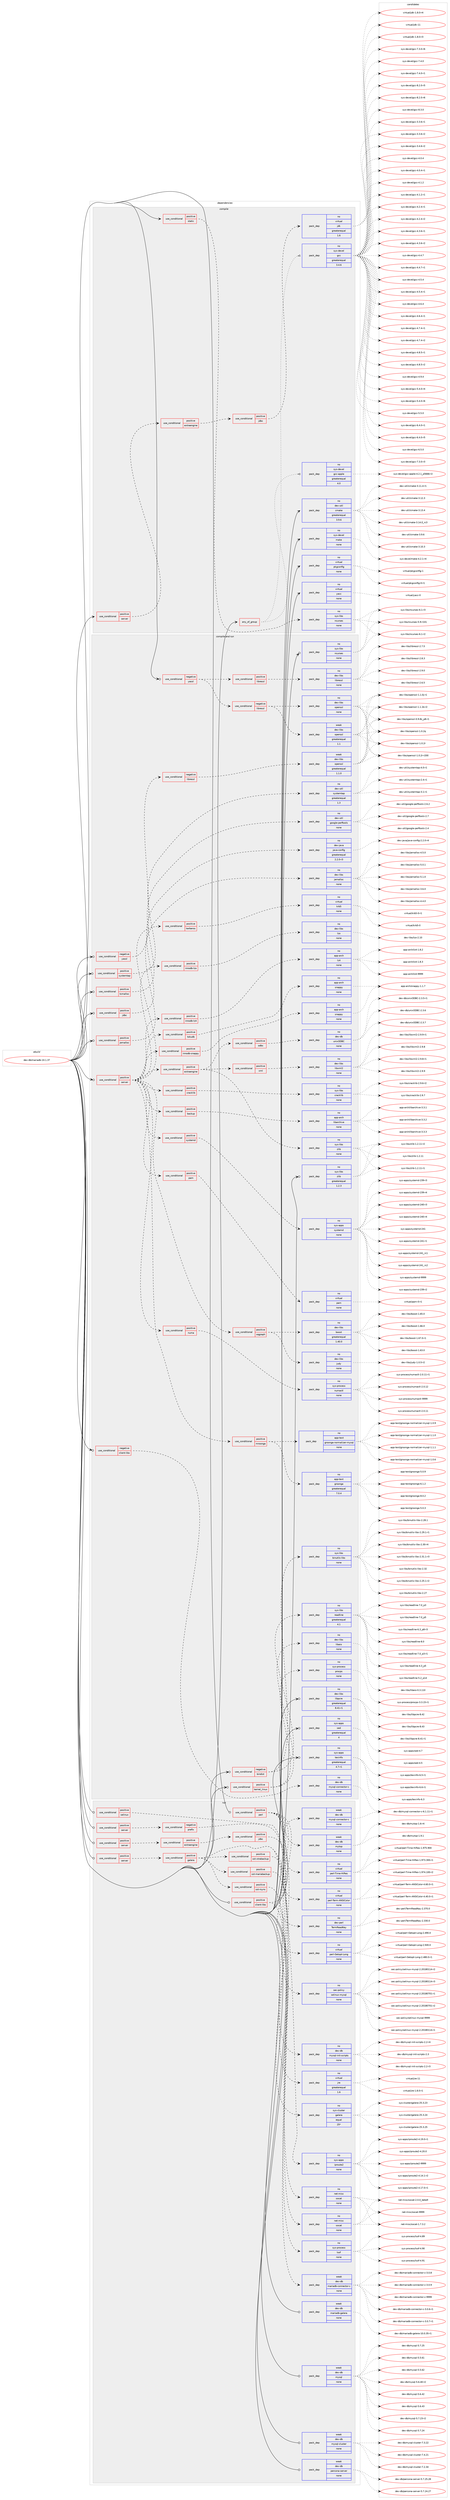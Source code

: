 digraph prolog {

# *************
# Graph options
# *************

newrank=true;
concentrate=true;
compound=true;
graph [rankdir=LR,fontname=Helvetica,fontsize=10,ranksep=1.5];#, ranksep=2.5, nodesep=0.2];
edge  [arrowhead=vee];
node  [fontname=Helvetica,fontsize=10];

# **********
# The ebuild
# **********

subgraph cluster_leftcol {
color=gray;
rank=same;
label=<<i>ebuild</i>>;
id [label="dev-db/mariadb-10.1.37", color=red, width=4, href="../dev-db/mariadb-10.1.37.svg"];
}

# ****************
# The dependencies
# ****************

subgraph cluster_midcol {
color=gray;
label=<<i>dependencies</i>>;
subgraph cluster_compile {
fillcolor="#eeeeee";
style=filled;
label=<<i>compile</i>>;
subgraph any20365 {
dependency1318803 [label=<<TABLE BORDER="0" CELLBORDER="1" CELLSPACING="0" CELLPADDING="4"><TR><TD CELLPADDING="10">any_of_group</TD></TR></TABLE>>, shape=none, color=red];subgraph pack941018 {
dependency1318804 [label=<<TABLE BORDER="0" CELLBORDER="1" CELLSPACING="0" CELLPADDING="4" WIDTH="220"><TR><TD ROWSPAN="6" CELLPADDING="30">pack_dep</TD></TR><TR><TD WIDTH="110">no</TD></TR><TR><TD>sys-devel</TD></TR><TR><TD>gcc</TD></TR><TR><TD>greaterequal</TD></TR><TR><TD>3.4.6</TD></TR></TABLE>>, shape=none, color=blue];
}
dependency1318803:e -> dependency1318804:w [weight=20,style="dotted",arrowhead="oinv"];
subgraph pack941019 {
dependency1318805 [label=<<TABLE BORDER="0" CELLBORDER="1" CELLSPACING="0" CELLPADDING="4" WIDTH="220"><TR><TD ROWSPAN="6" CELLPADDING="30">pack_dep</TD></TR><TR><TD WIDTH="110">no</TD></TR><TR><TD>sys-devel</TD></TR><TR><TD>gcc-apple</TD></TR><TR><TD>greaterequal</TD></TR><TR><TD>4.0</TD></TR></TABLE>>, shape=none, color=blue];
}
dependency1318803:e -> dependency1318805:w [weight=20,style="dotted",arrowhead="oinv"];
}
id:e -> dependency1318803:w [weight=20,style="solid",arrowhead="vee"];
subgraph cond356870 {
dependency1318806 [label=<<TABLE BORDER="0" CELLBORDER="1" CELLSPACING="0" CELLPADDING="4"><TR><TD ROWSPAN="3" CELLPADDING="10">use_conditional</TD></TR><TR><TD>positive</TD></TR><TR><TD>server</TD></TR></TABLE>>, shape=none, color=red];
subgraph cond356871 {
dependency1318807 [label=<<TABLE BORDER="0" CELLBORDER="1" CELLSPACING="0" CELLPADDING="4"><TR><TD ROWSPAN="3" CELLPADDING="10">use_conditional</TD></TR><TR><TD>positive</TD></TR><TR><TD>extraengine</TD></TR></TABLE>>, shape=none, color=red];
subgraph cond356872 {
dependency1318808 [label=<<TABLE BORDER="0" CELLBORDER="1" CELLSPACING="0" CELLPADDING="4"><TR><TD ROWSPAN="3" CELLPADDING="10">use_conditional</TD></TR><TR><TD>positive</TD></TR><TR><TD>jdbc</TD></TR></TABLE>>, shape=none, color=red];
subgraph pack941020 {
dependency1318809 [label=<<TABLE BORDER="0" CELLBORDER="1" CELLSPACING="0" CELLPADDING="4" WIDTH="220"><TR><TD ROWSPAN="6" CELLPADDING="30">pack_dep</TD></TR><TR><TD WIDTH="110">no</TD></TR><TR><TD>virtual</TD></TR><TR><TD>jdk</TD></TR><TR><TD>greaterequal</TD></TR><TR><TD>1.6</TD></TR></TABLE>>, shape=none, color=blue];
}
dependency1318808:e -> dependency1318809:w [weight=20,style="dashed",arrowhead="vee"];
}
dependency1318807:e -> dependency1318808:w [weight=20,style="dashed",arrowhead="vee"];
}
dependency1318806:e -> dependency1318807:w [weight=20,style="dashed",arrowhead="vee"];
}
id:e -> dependency1318806:w [weight=20,style="solid",arrowhead="vee"];
subgraph cond356873 {
dependency1318810 [label=<<TABLE BORDER="0" CELLBORDER="1" CELLSPACING="0" CELLPADDING="4"><TR><TD ROWSPAN="3" CELLPADDING="10">use_conditional</TD></TR><TR><TD>positive</TD></TR><TR><TD>static</TD></TR></TABLE>>, shape=none, color=red];
subgraph pack941021 {
dependency1318811 [label=<<TABLE BORDER="0" CELLBORDER="1" CELLSPACING="0" CELLPADDING="4" WIDTH="220"><TR><TD ROWSPAN="6" CELLPADDING="30">pack_dep</TD></TR><TR><TD WIDTH="110">no</TD></TR><TR><TD>sys-libs</TD></TR><TR><TD>ncurses</TD></TR><TR><TD>none</TD></TR><TR><TD></TD></TR></TABLE>>, shape=none, color=blue];
}
dependency1318810:e -> dependency1318811:w [weight=20,style="dashed",arrowhead="vee"];
}
id:e -> dependency1318810:w [weight=20,style="solid",arrowhead="vee"];
subgraph pack941022 {
dependency1318812 [label=<<TABLE BORDER="0" CELLBORDER="1" CELLSPACING="0" CELLPADDING="4" WIDTH="220"><TR><TD ROWSPAN="6" CELLPADDING="30">pack_dep</TD></TR><TR><TD WIDTH="110">no</TD></TR><TR><TD>dev-util</TD></TR><TR><TD>cmake</TD></TR><TR><TD>greaterequal</TD></TR><TR><TD>3.9.6</TD></TR></TABLE>>, shape=none, color=blue];
}
id:e -> dependency1318812:w [weight=20,style="solid",arrowhead="vee"];
subgraph pack941023 {
dependency1318813 [label=<<TABLE BORDER="0" CELLBORDER="1" CELLSPACING="0" CELLPADDING="4" WIDTH="220"><TR><TD ROWSPAN="6" CELLPADDING="30">pack_dep</TD></TR><TR><TD WIDTH="110">no</TD></TR><TR><TD>sys-devel</TD></TR><TR><TD>make</TD></TR><TR><TD>none</TD></TR><TR><TD></TD></TR></TABLE>>, shape=none, color=blue];
}
id:e -> dependency1318813:w [weight=20,style="solid",arrowhead="vee"];
subgraph pack941024 {
dependency1318814 [label=<<TABLE BORDER="0" CELLBORDER="1" CELLSPACING="0" CELLPADDING="4" WIDTH="220"><TR><TD ROWSPAN="6" CELLPADDING="30">pack_dep</TD></TR><TR><TD WIDTH="110">no</TD></TR><TR><TD>virtual</TD></TR><TR><TD>pkgconfig</TD></TR><TR><TD>none</TD></TR><TR><TD></TD></TR></TABLE>>, shape=none, color=blue];
}
id:e -> dependency1318814:w [weight=20,style="solid",arrowhead="vee"];
subgraph pack941025 {
dependency1318815 [label=<<TABLE BORDER="0" CELLBORDER="1" CELLSPACING="0" CELLPADDING="4" WIDTH="220"><TR><TD ROWSPAN="6" CELLPADDING="30">pack_dep</TD></TR><TR><TD WIDTH="110">no</TD></TR><TR><TD>virtual</TD></TR><TR><TD>yacc</TD></TR><TR><TD>none</TD></TR><TR><TD></TD></TR></TABLE>>, shape=none, color=blue];
}
id:e -> dependency1318815:w [weight=20,style="solid",arrowhead="vee"];
}
subgraph cluster_compileandrun {
fillcolor="#eeeeee";
style=filled;
label=<<i>compile and run</i>>;
subgraph cond356874 {
dependency1318816 [label=<<TABLE BORDER="0" CELLBORDER="1" CELLSPACING="0" CELLPADDING="4"><TR><TD ROWSPAN="3" CELLPADDING="10">use_conditional</TD></TR><TR><TD>negative</TD></TR><TR><TD>bindist</TD></TR></TABLE>>, shape=none, color=red];
subgraph pack941026 {
dependency1318817 [label=<<TABLE BORDER="0" CELLBORDER="1" CELLSPACING="0" CELLPADDING="4" WIDTH="220"><TR><TD ROWSPAN="6" CELLPADDING="30">pack_dep</TD></TR><TR><TD WIDTH="110">no</TD></TR><TR><TD>sys-libs</TD></TR><TR><TD>binutils-libs</TD></TR><TR><TD>none</TD></TR><TR><TD></TD></TR></TABLE>>, shape=none, color=blue];
}
dependency1318816:e -> dependency1318817:w [weight=20,style="dashed",arrowhead="vee"];
subgraph pack941027 {
dependency1318818 [label=<<TABLE BORDER="0" CELLBORDER="1" CELLSPACING="0" CELLPADDING="4" WIDTH="220"><TR><TD ROWSPAN="6" CELLPADDING="30">pack_dep</TD></TR><TR><TD WIDTH="110">no</TD></TR><TR><TD>sys-libs</TD></TR><TR><TD>readline</TD></TR><TR><TD>greaterequal</TD></TR><TR><TD>4.1</TD></TR></TABLE>>, shape=none, color=blue];
}
dependency1318816:e -> dependency1318818:w [weight=20,style="dashed",arrowhead="vee"];
}
id:e -> dependency1318816:w [weight=20,style="solid",arrowhead="odotvee"];
subgraph cond356875 {
dependency1318819 [label=<<TABLE BORDER="0" CELLBORDER="1" CELLSPACING="0" CELLPADDING="4"><TR><TD ROWSPAN="3" CELLPADDING="10">use_conditional</TD></TR><TR><TD>negative</TD></TR><TR><TD>client-libs</TD></TR></TABLE>>, shape=none, color=red];
subgraph pack941028 {
dependency1318820 [label=<<TABLE BORDER="0" CELLBORDER="1" CELLSPACING="0" CELLPADDING="4" WIDTH="220"><TR><TD ROWSPAN="6" CELLPADDING="30">pack_dep</TD></TR><TR><TD WIDTH="110">no</TD></TR><TR><TD>dev-db</TD></TR><TR><TD>mysql-connector-c</TD></TR><TR><TD>none</TD></TR><TR><TD></TD></TR></TABLE>>, shape=none, color=blue];
}
dependency1318819:e -> dependency1318820:w [weight=20,style="dashed",arrowhead="vee"];
}
id:e -> dependency1318819:w [weight=20,style="solid",arrowhead="odotvee"];
subgraph cond356876 {
dependency1318821 [label=<<TABLE BORDER="0" CELLBORDER="1" CELLSPACING="0" CELLPADDING="4"><TR><TD ROWSPAN="3" CELLPADDING="10">use_conditional</TD></TR><TR><TD>negative</TD></TR><TR><TD>yassl</TD></TR></TABLE>>, shape=none, color=red];
subgraph cond356877 {
dependency1318822 [label=<<TABLE BORDER="0" CELLBORDER="1" CELLSPACING="0" CELLPADDING="4"><TR><TD ROWSPAN="3" CELLPADDING="10">use_conditional</TD></TR><TR><TD>negative</TD></TR><TR><TD>libressl</TD></TR></TABLE>>, shape=none, color=red];
subgraph pack941029 {
dependency1318823 [label=<<TABLE BORDER="0" CELLBORDER="1" CELLSPACING="0" CELLPADDING="4" WIDTH="220"><TR><TD ROWSPAN="6" CELLPADDING="30">pack_dep</TD></TR><TR><TD WIDTH="110">no</TD></TR><TR><TD>dev-libs</TD></TR><TR><TD>openssl</TD></TR><TR><TD>none</TD></TR><TR><TD></TD></TR></TABLE>>, shape=none, color=blue];
}
dependency1318822:e -> dependency1318823:w [weight=20,style="dashed",arrowhead="vee"];
subgraph pack941030 {
dependency1318824 [label=<<TABLE BORDER="0" CELLBORDER="1" CELLSPACING="0" CELLPADDING="4" WIDTH="220"><TR><TD ROWSPAN="6" CELLPADDING="30">pack_dep</TD></TR><TR><TD WIDTH="110">weak</TD></TR><TR><TD>dev-libs</TD></TR><TR><TD>openssl</TD></TR><TR><TD>greaterequal</TD></TR><TR><TD>1.1</TD></TR></TABLE>>, shape=none, color=blue];
}
dependency1318822:e -> dependency1318824:w [weight=20,style="dashed",arrowhead="vee"];
}
dependency1318821:e -> dependency1318822:w [weight=20,style="dashed",arrowhead="vee"];
subgraph cond356878 {
dependency1318825 [label=<<TABLE BORDER="0" CELLBORDER="1" CELLSPACING="0" CELLPADDING="4"><TR><TD ROWSPAN="3" CELLPADDING="10">use_conditional</TD></TR><TR><TD>positive</TD></TR><TR><TD>libressl</TD></TR></TABLE>>, shape=none, color=red];
subgraph pack941031 {
dependency1318826 [label=<<TABLE BORDER="0" CELLBORDER="1" CELLSPACING="0" CELLPADDING="4" WIDTH="220"><TR><TD ROWSPAN="6" CELLPADDING="30">pack_dep</TD></TR><TR><TD WIDTH="110">no</TD></TR><TR><TD>dev-libs</TD></TR><TR><TD>libressl</TD></TR><TR><TD>none</TD></TR><TR><TD></TD></TR></TABLE>>, shape=none, color=blue];
}
dependency1318825:e -> dependency1318826:w [weight=20,style="dashed",arrowhead="vee"];
}
dependency1318821:e -> dependency1318825:w [weight=20,style="dashed",arrowhead="vee"];
}
id:e -> dependency1318821:w [weight=20,style="solid",arrowhead="odotvee"];
subgraph cond356879 {
dependency1318827 [label=<<TABLE BORDER="0" CELLBORDER="1" CELLSPACING="0" CELLPADDING="4"><TR><TD ROWSPAN="3" CELLPADDING="10">use_conditional</TD></TR><TR><TD>negative</TD></TR><TR><TD>yassl</TD></TR></TABLE>>, shape=none, color=red];
subgraph cond356880 {
dependency1318828 [label=<<TABLE BORDER="0" CELLBORDER="1" CELLSPACING="0" CELLPADDING="4"><TR><TD ROWSPAN="3" CELLPADDING="10">use_conditional</TD></TR><TR><TD>negative</TD></TR><TR><TD>libressl</TD></TR></TABLE>>, shape=none, color=red];
subgraph pack941032 {
dependency1318829 [label=<<TABLE BORDER="0" CELLBORDER="1" CELLSPACING="0" CELLPADDING="4" WIDTH="220"><TR><TD ROWSPAN="6" CELLPADDING="30">pack_dep</TD></TR><TR><TD WIDTH="110">weak</TD></TR><TR><TD>dev-libs</TD></TR><TR><TD>openssl</TD></TR><TR><TD>greaterequal</TD></TR><TR><TD>1.1.0</TD></TR></TABLE>>, shape=none, color=blue];
}
dependency1318828:e -> dependency1318829:w [weight=20,style="dashed",arrowhead="vee"];
}
dependency1318827:e -> dependency1318828:w [weight=20,style="dashed",arrowhead="vee"];
}
id:e -> dependency1318827:w [weight=20,style="solid",arrowhead="odotvee"];
subgraph cond356881 {
dependency1318830 [label=<<TABLE BORDER="0" CELLBORDER="1" CELLSPACING="0" CELLPADDING="4"><TR><TD ROWSPAN="3" CELLPADDING="10">use_conditional</TD></TR><TR><TD>positive</TD></TR><TR><TD>jdbc</TD></TR></TABLE>>, shape=none, color=red];
subgraph pack941033 {
dependency1318831 [label=<<TABLE BORDER="0" CELLBORDER="1" CELLSPACING="0" CELLPADDING="4" WIDTH="220"><TR><TD ROWSPAN="6" CELLPADDING="30">pack_dep</TD></TR><TR><TD WIDTH="110">no</TD></TR><TR><TD>dev-java</TD></TR><TR><TD>java-config</TD></TR><TR><TD>greaterequal</TD></TR><TR><TD>2.2.0-r3</TD></TR></TABLE>>, shape=none, color=blue];
}
dependency1318830:e -> dependency1318831:w [weight=20,style="dashed",arrowhead="vee"];
}
id:e -> dependency1318830:w [weight=20,style="solid",arrowhead="odotvee"];
subgraph cond356882 {
dependency1318832 [label=<<TABLE BORDER="0" CELLBORDER="1" CELLSPACING="0" CELLPADDING="4"><TR><TD ROWSPAN="3" CELLPADDING="10">use_conditional</TD></TR><TR><TD>positive</TD></TR><TR><TD>jemalloc</TD></TR></TABLE>>, shape=none, color=red];
subgraph pack941034 {
dependency1318833 [label=<<TABLE BORDER="0" CELLBORDER="1" CELLSPACING="0" CELLPADDING="4" WIDTH="220"><TR><TD ROWSPAN="6" CELLPADDING="30">pack_dep</TD></TR><TR><TD WIDTH="110">no</TD></TR><TR><TD>dev-libs</TD></TR><TR><TD>jemalloc</TD></TR><TR><TD>none</TD></TR><TR><TD></TD></TR></TABLE>>, shape=none, color=blue];
}
dependency1318832:e -> dependency1318833:w [weight=20,style="dashed",arrowhead="vee"];
}
id:e -> dependency1318832:w [weight=20,style="solid",arrowhead="odotvee"];
subgraph cond356883 {
dependency1318834 [label=<<TABLE BORDER="0" CELLBORDER="1" CELLSPACING="0" CELLPADDING="4"><TR><TD ROWSPAN="3" CELLPADDING="10">use_conditional</TD></TR><TR><TD>positive</TD></TR><TR><TD>kernel_linux</TD></TR></TABLE>>, shape=none, color=red];
subgraph pack941035 {
dependency1318835 [label=<<TABLE BORDER="0" CELLBORDER="1" CELLSPACING="0" CELLPADDING="4" WIDTH="220"><TR><TD ROWSPAN="6" CELLPADDING="30">pack_dep</TD></TR><TR><TD WIDTH="110">no</TD></TR><TR><TD>sys-process</TD></TR><TR><TD>procps</TD></TR><TR><TD>none</TD></TR><TR><TD></TD></TR></TABLE>>, shape=none, color=blue];
}
dependency1318834:e -> dependency1318835:w [weight=20,style="dashed",arrowhead="vee"];
subgraph pack941036 {
dependency1318836 [label=<<TABLE BORDER="0" CELLBORDER="1" CELLSPACING="0" CELLPADDING="4" WIDTH="220"><TR><TD ROWSPAN="6" CELLPADDING="30">pack_dep</TD></TR><TR><TD WIDTH="110">no</TD></TR><TR><TD>dev-libs</TD></TR><TR><TD>libaio</TD></TR><TR><TD>none</TD></TR><TR><TD></TD></TR></TABLE>>, shape=none, color=blue];
}
dependency1318834:e -> dependency1318836:w [weight=20,style="dashed",arrowhead="vee"];
}
id:e -> dependency1318834:w [weight=20,style="solid",arrowhead="odotvee"];
subgraph cond356884 {
dependency1318837 [label=<<TABLE BORDER="0" CELLBORDER="1" CELLSPACING="0" CELLPADDING="4"><TR><TD ROWSPAN="3" CELLPADDING="10">use_conditional</TD></TR><TR><TD>positive</TD></TR><TR><TD>server</TD></TR></TABLE>>, shape=none, color=red];
subgraph cond356885 {
dependency1318838 [label=<<TABLE BORDER="0" CELLBORDER="1" CELLSPACING="0" CELLPADDING="4"><TR><TD ROWSPAN="3" CELLPADDING="10">use_conditional</TD></TR><TR><TD>positive</TD></TR><TR><TD>backup</TD></TR></TABLE>>, shape=none, color=red];
subgraph pack941037 {
dependency1318839 [label=<<TABLE BORDER="0" CELLBORDER="1" CELLSPACING="0" CELLPADDING="4" WIDTH="220"><TR><TD ROWSPAN="6" CELLPADDING="30">pack_dep</TD></TR><TR><TD WIDTH="110">no</TD></TR><TR><TD>app-arch</TD></TR><TR><TD>libarchive</TD></TR><TR><TD>none</TD></TR><TR><TD></TD></TR></TABLE>>, shape=none, color=blue];
}
dependency1318838:e -> dependency1318839:w [weight=20,style="dashed",arrowhead="vee"];
}
dependency1318837:e -> dependency1318838:w [weight=20,style="dashed",arrowhead="vee"];
subgraph cond356886 {
dependency1318840 [label=<<TABLE BORDER="0" CELLBORDER="1" CELLSPACING="0" CELLPADDING="4"><TR><TD ROWSPAN="3" CELLPADDING="10">use_conditional</TD></TR><TR><TD>positive</TD></TR><TR><TD>cracklib</TD></TR></TABLE>>, shape=none, color=red];
subgraph pack941038 {
dependency1318841 [label=<<TABLE BORDER="0" CELLBORDER="1" CELLSPACING="0" CELLPADDING="4" WIDTH="220"><TR><TD ROWSPAN="6" CELLPADDING="30">pack_dep</TD></TR><TR><TD WIDTH="110">no</TD></TR><TR><TD>sys-libs</TD></TR><TR><TD>cracklib</TD></TR><TR><TD>none</TD></TR><TR><TD></TD></TR></TABLE>>, shape=none, color=blue];
}
dependency1318840:e -> dependency1318841:w [weight=20,style="dashed",arrowhead="vee"];
}
dependency1318837:e -> dependency1318840:w [weight=20,style="dashed",arrowhead="vee"];
subgraph cond356887 {
dependency1318842 [label=<<TABLE BORDER="0" CELLBORDER="1" CELLSPACING="0" CELLPADDING="4"><TR><TD ROWSPAN="3" CELLPADDING="10">use_conditional</TD></TR><TR><TD>positive</TD></TR><TR><TD>extraengine</TD></TR></TABLE>>, shape=none, color=red];
subgraph cond356888 {
dependency1318843 [label=<<TABLE BORDER="0" CELLBORDER="1" CELLSPACING="0" CELLPADDING="4"><TR><TD ROWSPAN="3" CELLPADDING="10">use_conditional</TD></TR><TR><TD>positive</TD></TR><TR><TD>odbc</TD></TR></TABLE>>, shape=none, color=red];
subgraph pack941039 {
dependency1318844 [label=<<TABLE BORDER="0" CELLBORDER="1" CELLSPACING="0" CELLPADDING="4" WIDTH="220"><TR><TD ROWSPAN="6" CELLPADDING="30">pack_dep</TD></TR><TR><TD WIDTH="110">no</TD></TR><TR><TD>dev-db</TD></TR><TR><TD>unixODBC</TD></TR><TR><TD>none</TD></TR><TR><TD></TD></TR></TABLE>>, shape=none, color=blue];
}
dependency1318843:e -> dependency1318844:w [weight=20,style="dashed",arrowhead="vee"];
}
dependency1318842:e -> dependency1318843:w [weight=20,style="dashed",arrowhead="vee"];
subgraph cond356889 {
dependency1318845 [label=<<TABLE BORDER="0" CELLBORDER="1" CELLSPACING="0" CELLPADDING="4"><TR><TD ROWSPAN="3" CELLPADDING="10">use_conditional</TD></TR><TR><TD>positive</TD></TR><TR><TD>xml</TD></TR></TABLE>>, shape=none, color=red];
subgraph pack941040 {
dependency1318846 [label=<<TABLE BORDER="0" CELLBORDER="1" CELLSPACING="0" CELLPADDING="4" WIDTH="220"><TR><TD ROWSPAN="6" CELLPADDING="30">pack_dep</TD></TR><TR><TD WIDTH="110">no</TD></TR><TR><TD>dev-libs</TD></TR><TR><TD>libxml2</TD></TR><TR><TD>none</TD></TR><TR><TD></TD></TR></TABLE>>, shape=none, color=blue];
}
dependency1318845:e -> dependency1318846:w [weight=20,style="dashed",arrowhead="vee"];
}
dependency1318842:e -> dependency1318845:w [weight=20,style="dashed",arrowhead="vee"];
subgraph pack941041 {
dependency1318847 [label=<<TABLE BORDER="0" CELLBORDER="1" CELLSPACING="0" CELLPADDING="4" WIDTH="220"><TR><TD ROWSPAN="6" CELLPADDING="30">pack_dep</TD></TR><TR><TD WIDTH="110">no</TD></TR><TR><TD>sys-libs</TD></TR><TR><TD>zlib</TD></TR><TR><TD>none</TD></TR><TR><TD></TD></TR></TABLE>>, shape=none, color=blue];
}
dependency1318842:e -> dependency1318847:w [weight=20,style="dashed",arrowhead="vee"];
}
dependency1318837:e -> dependency1318842:w [weight=20,style="dashed",arrowhead="vee"];
subgraph cond356890 {
dependency1318848 [label=<<TABLE BORDER="0" CELLBORDER="1" CELLSPACING="0" CELLPADDING="4"><TR><TD ROWSPAN="3" CELLPADDING="10">use_conditional</TD></TR><TR><TD>positive</TD></TR><TR><TD>innodb-lz4</TD></TR></TABLE>>, shape=none, color=red];
subgraph pack941042 {
dependency1318849 [label=<<TABLE BORDER="0" CELLBORDER="1" CELLSPACING="0" CELLPADDING="4" WIDTH="220"><TR><TD ROWSPAN="6" CELLPADDING="30">pack_dep</TD></TR><TR><TD WIDTH="110">no</TD></TR><TR><TD>app-arch</TD></TR><TR><TD>lz4</TD></TR><TR><TD>none</TD></TR><TR><TD></TD></TR></TABLE>>, shape=none, color=blue];
}
dependency1318848:e -> dependency1318849:w [weight=20,style="dashed",arrowhead="vee"];
}
dependency1318837:e -> dependency1318848:w [weight=20,style="dashed",arrowhead="vee"];
subgraph cond356891 {
dependency1318850 [label=<<TABLE BORDER="0" CELLBORDER="1" CELLSPACING="0" CELLPADDING="4"><TR><TD ROWSPAN="3" CELLPADDING="10">use_conditional</TD></TR><TR><TD>positive</TD></TR><TR><TD>innodb-lzo</TD></TR></TABLE>>, shape=none, color=red];
subgraph pack941043 {
dependency1318851 [label=<<TABLE BORDER="0" CELLBORDER="1" CELLSPACING="0" CELLPADDING="4" WIDTH="220"><TR><TD ROWSPAN="6" CELLPADDING="30">pack_dep</TD></TR><TR><TD WIDTH="110">no</TD></TR><TR><TD>dev-libs</TD></TR><TR><TD>lzo</TD></TR><TR><TD>none</TD></TR><TR><TD></TD></TR></TABLE>>, shape=none, color=blue];
}
dependency1318850:e -> dependency1318851:w [weight=20,style="dashed",arrowhead="vee"];
}
dependency1318837:e -> dependency1318850:w [weight=20,style="dashed",arrowhead="vee"];
subgraph cond356892 {
dependency1318852 [label=<<TABLE BORDER="0" CELLBORDER="1" CELLSPACING="0" CELLPADDING="4"><TR><TD ROWSPAN="3" CELLPADDING="10">use_conditional</TD></TR><TR><TD>positive</TD></TR><TR><TD>innodb-snappy</TD></TR></TABLE>>, shape=none, color=red];
subgraph pack941044 {
dependency1318853 [label=<<TABLE BORDER="0" CELLBORDER="1" CELLSPACING="0" CELLPADDING="4" WIDTH="220"><TR><TD ROWSPAN="6" CELLPADDING="30">pack_dep</TD></TR><TR><TD WIDTH="110">no</TD></TR><TR><TD>app-arch</TD></TR><TR><TD>snappy</TD></TR><TR><TD>none</TD></TR><TR><TD></TD></TR></TABLE>>, shape=none, color=blue];
}
dependency1318852:e -> dependency1318853:w [weight=20,style="dashed",arrowhead="vee"];
}
dependency1318837:e -> dependency1318852:w [weight=20,style="dashed",arrowhead="vee"];
subgraph cond356893 {
dependency1318854 [label=<<TABLE BORDER="0" CELLBORDER="1" CELLSPACING="0" CELLPADDING="4"><TR><TD ROWSPAN="3" CELLPADDING="10">use_conditional</TD></TR><TR><TD>positive</TD></TR><TR><TD>kerberos</TD></TR></TABLE>>, shape=none, color=red];
subgraph pack941045 {
dependency1318855 [label=<<TABLE BORDER="0" CELLBORDER="1" CELLSPACING="0" CELLPADDING="4" WIDTH="220"><TR><TD ROWSPAN="6" CELLPADDING="30">pack_dep</TD></TR><TR><TD WIDTH="110">no</TD></TR><TR><TD>virtual</TD></TR><TR><TD>krb5</TD></TR><TR><TD>none</TD></TR><TR><TD></TD></TR></TABLE>>, shape=none, color=blue];
}
dependency1318854:e -> dependency1318855:w [weight=20,style="dashed",arrowhead="vee"];
}
dependency1318837:e -> dependency1318854:w [weight=20,style="dashed",arrowhead="vee"];
subgraph cond356894 {
dependency1318856 [label=<<TABLE BORDER="0" CELLBORDER="1" CELLSPACING="0" CELLPADDING="4"><TR><TD ROWSPAN="3" CELLPADDING="10">use_conditional</TD></TR><TR><TD>positive</TD></TR><TR><TD>mroonga</TD></TR></TABLE>>, shape=none, color=red];
subgraph pack941046 {
dependency1318857 [label=<<TABLE BORDER="0" CELLBORDER="1" CELLSPACING="0" CELLPADDING="4" WIDTH="220"><TR><TD ROWSPAN="6" CELLPADDING="30">pack_dep</TD></TR><TR><TD WIDTH="110">no</TD></TR><TR><TD>app-text</TD></TR><TR><TD>groonga-normalizer-mysql</TD></TR><TR><TD>none</TD></TR><TR><TD></TD></TR></TABLE>>, shape=none, color=blue];
}
dependency1318856:e -> dependency1318857:w [weight=20,style="dashed",arrowhead="vee"];
subgraph pack941047 {
dependency1318858 [label=<<TABLE BORDER="0" CELLBORDER="1" CELLSPACING="0" CELLPADDING="4" WIDTH="220"><TR><TD ROWSPAN="6" CELLPADDING="30">pack_dep</TD></TR><TR><TD WIDTH="110">no</TD></TR><TR><TD>app-text</TD></TR><TR><TD>groonga</TD></TR><TR><TD>greaterequal</TD></TR><TR><TD>7.0.4</TD></TR></TABLE>>, shape=none, color=blue];
}
dependency1318856:e -> dependency1318858:w [weight=20,style="dashed",arrowhead="vee"];
}
dependency1318837:e -> dependency1318856:w [weight=20,style="dashed",arrowhead="vee"];
subgraph cond356895 {
dependency1318859 [label=<<TABLE BORDER="0" CELLBORDER="1" CELLSPACING="0" CELLPADDING="4"><TR><TD ROWSPAN="3" CELLPADDING="10">use_conditional</TD></TR><TR><TD>positive</TD></TR><TR><TD>numa</TD></TR></TABLE>>, shape=none, color=red];
subgraph pack941048 {
dependency1318860 [label=<<TABLE BORDER="0" CELLBORDER="1" CELLSPACING="0" CELLPADDING="4" WIDTH="220"><TR><TD ROWSPAN="6" CELLPADDING="30">pack_dep</TD></TR><TR><TD WIDTH="110">no</TD></TR><TR><TD>sys-process</TD></TR><TR><TD>numactl</TD></TR><TR><TD>none</TD></TR><TR><TD></TD></TR></TABLE>>, shape=none, color=blue];
}
dependency1318859:e -> dependency1318860:w [weight=20,style="dashed",arrowhead="vee"];
}
dependency1318837:e -> dependency1318859:w [weight=20,style="dashed",arrowhead="vee"];
subgraph cond356896 {
dependency1318861 [label=<<TABLE BORDER="0" CELLBORDER="1" CELLSPACING="0" CELLPADDING="4"><TR><TD ROWSPAN="3" CELLPADDING="10">use_conditional</TD></TR><TR><TD>positive</TD></TR><TR><TD>oqgraph</TD></TR></TABLE>>, shape=none, color=red];
subgraph pack941049 {
dependency1318862 [label=<<TABLE BORDER="0" CELLBORDER="1" CELLSPACING="0" CELLPADDING="4" WIDTH="220"><TR><TD ROWSPAN="6" CELLPADDING="30">pack_dep</TD></TR><TR><TD WIDTH="110">no</TD></TR><TR><TD>dev-libs</TD></TR><TR><TD>boost</TD></TR><TR><TD>greaterequal</TD></TR><TR><TD>1.40.0</TD></TR></TABLE>>, shape=none, color=blue];
}
dependency1318861:e -> dependency1318862:w [weight=20,style="dashed",arrowhead="vee"];
subgraph pack941050 {
dependency1318863 [label=<<TABLE BORDER="0" CELLBORDER="1" CELLSPACING="0" CELLPADDING="4" WIDTH="220"><TR><TD ROWSPAN="6" CELLPADDING="30">pack_dep</TD></TR><TR><TD WIDTH="110">no</TD></TR><TR><TD>dev-libs</TD></TR><TR><TD>judy</TD></TR><TR><TD>none</TD></TR><TR><TD></TD></TR></TABLE>>, shape=none, color=blue];
}
dependency1318861:e -> dependency1318863:w [weight=20,style="dashed",arrowhead="vee"];
}
dependency1318837:e -> dependency1318861:w [weight=20,style="dashed",arrowhead="vee"];
subgraph cond356897 {
dependency1318864 [label=<<TABLE BORDER="0" CELLBORDER="1" CELLSPACING="0" CELLPADDING="4"><TR><TD ROWSPAN="3" CELLPADDING="10">use_conditional</TD></TR><TR><TD>positive</TD></TR><TR><TD>pam</TD></TR></TABLE>>, shape=none, color=red];
subgraph pack941051 {
dependency1318865 [label=<<TABLE BORDER="0" CELLBORDER="1" CELLSPACING="0" CELLPADDING="4" WIDTH="220"><TR><TD ROWSPAN="6" CELLPADDING="30">pack_dep</TD></TR><TR><TD WIDTH="110">no</TD></TR><TR><TD>virtual</TD></TR><TR><TD>pam</TD></TR><TR><TD>none</TD></TR><TR><TD></TD></TR></TABLE>>, shape=none, color=blue];
}
dependency1318864:e -> dependency1318865:w [weight=20,style="dashed",arrowhead="vee"];
}
dependency1318837:e -> dependency1318864:w [weight=20,style="dashed",arrowhead="vee"];
subgraph cond356898 {
dependency1318866 [label=<<TABLE BORDER="0" CELLBORDER="1" CELLSPACING="0" CELLPADDING="4"><TR><TD ROWSPAN="3" CELLPADDING="10">use_conditional</TD></TR><TR><TD>positive</TD></TR><TR><TD>systemd</TD></TR></TABLE>>, shape=none, color=red];
subgraph pack941052 {
dependency1318867 [label=<<TABLE BORDER="0" CELLBORDER="1" CELLSPACING="0" CELLPADDING="4" WIDTH="220"><TR><TD ROWSPAN="6" CELLPADDING="30">pack_dep</TD></TR><TR><TD WIDTH="110">no</TD></TR><TR><TD>sys-apps</TD></TR><TR><TD>systemd</TD></TR><TR><TD>none</TD></TR><TR><TD></TD></TR></TABLE>>, shape=none, color=blue];
}
dependency1318866:e -> dependency1318867:w [weight=20,style="dashed",arrowhead="vee"];
}
dependency1318837:e -> dependency1318866:w [weight=20,style="dashed",arrowhead="vee"];
subgraph cond356899 {
dependency1318868 [label=<<TABLE BORDER="0" CELLBORDER="1" CELLSPACING="0" CELLPADDING="4"><TR><TD ROWSPAN="3" CELLPADDING="10">use_conditional</TD></TR><TR><TD>positive</TD></TR><TR><TD>tokudb</TD></TR></TABLE>>, shape=none, color=red];
subgraph pack941053 {
dependency1318869 [label=<<TABLE BORDER="0" CELLBORDER="1" CELLSPACING="0" CELLPADDING="4" WIDTH="220"><TR><TD ROWSPAN="6" CELLPADDING="30">pack_dep</TD></TR><TR><TD WIDTH="110">no</TD></TR><TR><TD>app-arch</TD></TR><TR><TD>snappy</TD></TR><TR><TD>none</TD></TR><TR><TD></TD></TR></TABLE>>, shape=none, color=blue];
}
dependency1318868:e -> dependency1318869:w [weight=20,style="dashed",arrowhead="vee"];
}
dependency1318837:e -> dependency1318868:w [weight=20,style="dashed",arrowhead="vee"];
}
id:e -> dependency1318837:w [weight=20,style="solid",arrowhead="odotvee"];
subgraph cond356900 {
dependency1318870 [label=<<TABLE BORDER="0" CELLBORDER="1" CELLSPACING="0" CELLPADDING="4"><TR><TD ROWSPAN="3" CELLPADDING="10">use_conditional</TD></TR><TR><TD>positive</TD></TR><TR><TD>systemtap</TD></TR></TABLE>>, shape=none, color=red];
subgraph pack941054 {
dependency1318871 [label=<<TABLE BORDER="0" CELLBORDER="1" CELLSPACING="0" CELLPADDING="4" WIDTH="220"><TR><TD ROWSPAN="6" CELLPADDING="30">pack_dep</TD></TR><TR><TD WIDTH="110">no</TD></TR><TR><TD>dev-util</TD></TR><TR><TD>systemtap</TD></TR><TR><TD>greaterequal</TD></TR><TR><TD>1.3</TD></TR></TABLE>>, shape=none, color=blue];
}
dependency1318870:e -> dependency1318871:w [weight=20,style="dashed",arrowhead="vee"];
}
id:e -> dependency1318870:w [weight=20,style="solid",arrowhead="odotvee"];
subgraph cond356901 {
dependency1318872 [label=<<TABLE BORDER="0" CELLBORDER="1" CELLSPACING="0" CELLPADDING="4"><TR><TD ROWSPAN="3" CELLPADDING="10">use_conditional</TD></TR><TR><TD>positive</TD></TR><TR><TD>tcmalloc</TD></TR></TABLE>>, shape=none, color=red];
subgraph pack941055 {
dependency1318873 [label=<<TABLE BORDER="0" CELLBORDER="1" CELLSPACING="0" CELLPADDING="4" WIDTH="220"><TR><TD ROWSPAN="6" CELLPADDING="30">pack_dep</TD></TR><TR><TD WIDTH="110">no</TD></TR><TR><TD>dev-util</TD></TR><TR><TD>google-perftools</TD></TR><TR><TD>none</TD></TR><TR><TD></TD></TR></TABLE>>, shape=none, color=blue];
}
dependency1318872:e -> dependency1318873:w [weight=20,style="dashed",arrowhead="vee"];
}
id:e -> dependency1318872:w [weight=20,style="solid",arrowhead="odotvee"];
subgraph pack941056 {
dependency1318874 [label=<<TABLE BORDER="0" CELLBORDER="1" CELLSPACING="0" CELLPADDING="4" WIDTH="220"><TR><TD ROWSPAN="6" CELLPADDING="30">pack_dep</TD></TR><TR><TD WIDTH="110">no</TD></TR><TR><TD>dev-libs</TD></TR><TR><TD>libpcre</TD></TR><TR><TD>greaterequal</TD></TR><TR><TD>8.41-r1</TD></TR></TABLE>>, shape=none, color=blue];
}
id:e -> dependency1318874:w [weight=20,style="solid",arrowhead="odotvee"];
subgraph pack941057 {
dependency1318875 [label=<<TABLE BORDER="0" CELLBORDER="1" CELLSPACING="0" CELLPADDING="4" WIDTH="220"><TR><TD ROWSPAN="6" CELLPADDING="30">pack_dep</TD></TR><TR><TD WIDTH="110">no</TD></TR><TR><TD>sys-apps</TD></TR><TR><TD>sed</TD></TR><TR><TD>greaterequal</TD></TR><TR><TD>4</TD></TR></TABLE>>, shape=none, color=blue];
}
id:e -> dependency1318875:w [weight=20,style="solid",arrowhead="odotvee"];
subgraph pack941058 {
dependency1318876 [label=<<TABLE BORDER="0" CELLBORDER="1" CELLSPACING="0" CELLPADDING="4" WIDTH="220"><TR><TD ROWSPAN="6" CELLPADDING="30">pack_dep</TD></TR><TR><TD WIDTH="110">no</TD></TR><TR><TD>sys-apps</TD></TR><TR><TD>texinfo</TD></TR><TR><TD>greaterequal</TD></TR><TR><TD>4.7-r1</TD></TR></TABLE>>, shape=none, color=blue];
}
id:e -> dependency1318876:w [weight=20,style="solid",arrowhead="odotvee"];
subgraph pack941059 {
dependency1318877 [label=<<TABLE BORDER="0" CELLBORDER="1" CELLSPACING="0" CELLPADDING="4" WIDTH="220"><TR><TD ROWSPAN="6" CELLPADDING="30">pack_dep</TD></TR><TR><TD WIDTH="110">no</TD></TR><TR><TD>sys-libs</TD></TR><TR><TD>ncurses</TD></TR><TR><TD>none</TD></TR><TR><TD></TD></TR></TABLE>>, shape=none, color=blue];
}
id:e -> dependency1318877:w [weight=20,style="solid",arrowhead="odotvee"];
subgraph pack941060 {
dependency1318878 [label=<<TABLE BORDER="0" CELLBORDER="1" CELLSPACING="0" CELLPADDING="4" WIDTH="220"><TR><TD ROWSPAN="6" CELLPADDING="30">pack_dep</TD></TR><TR><TD WIDTH="110">no</TD></TR><TR><TD>sys-libs</TD></TR><TR><TD>zlib</TD></TR><TR><TD>greaterequal</TD></TR><TR><TD>1.2.3</TD></TR></TABLE>>, shape=none, color=blue];
}
id:e -> dependency1318878:w [weight=20,style="solid",arrowhead="odotvee"];
}
subgraph cluster_run {
fillcolor="#eeeeee";
style=filled;
label=<<i>run</i>>;
subgraph cond356902 {
dependency1318879 [label=<<TABLE BORDER="0" CELLBORDER="1" CELLSPACING="0" CELLPADDING="4"><TR><TD ROWSPAN="3" CELLPADDING="10">use_conditional</TD></TR><TR><TD>positive</TD></TR><TR><TD>client-libs</TD></TR></TABLE>>, shape=none, color=red];
subgraph pack941061 {
dependency1318880 [label=<<TABLE BORDER="0" CELLBORDER="1" CELLSPACING="0" CELLPADDING="4" WIDTH="220"><TR><TD ROWSPAN="6" CELLPADDING="30">pack_dep</TD></TR><TR><TD WIDTH="110">weak</TD></TR><TR><TD>dev-db</TD></TR><TR><TD>mariadb-connector-c</TD></TR><TR><TD>none</TD></TR><TR><TD></TD></TR></TABLE>>, shape=none, color=blue];
}
dependency1318879:e -> dependency1318880:w [weight=20,style="dashed",arrowhead="vee"];
subgraph pack941062 {
dependency1318881 [label=<<TABLE BORDER="0" CELLBORDER="1" CELLSPACING="0" CELLPADDING="4" WIDTH="220"><TR><TD ROWSPAN="6" CELLPADDING="30">pack_dep</TD></TR><TR><TD WIDTH="110">weak</TD></TR><TR><TD>dev-db</TD></TR><TR><TD>mysql-connector-c</TD></TR><TR><TD>none</TD></TR><TR><TD></TD></TR></TABLE>>, shape=none, color=blue];
}
dependency1318879:e -> dependency1318881:w [weight=20,style="dashed",arrowhead="vee"];
}
id:e -> dependency1318879:w [weight=20,style="solid",arrowhead="odot"];
subgraph cond356903 {
dependency1318882 [label=<<TABLE BORDER="0" CELLBORDER="1" CELLSPACING="0" CELLPADDING="4"><TR><TD ROWSPAN="3" CELLPADDING="10">use_conditional</TD></TR><TR><TD>positive</TD></TR><TR><TD>perl</TD></TR></TABLE>>, shape=none, color=red];
subgraph pack941063 {
dependency1318883 [label=<<TABLE BORDER="0" CELLBORDER="1" CELLSPACING="0" CELLPADDING="4" WIDTH="220"><TR><TD ROWSPAN="6" CELLPADDING="30">pack_dep</TD></TR><TR><TD WIDTH="110">weak</TD></TR><TR><TD>dev-db</TD></TR><TR><TD>mytop</TD></TR><TR><TD>none</TD></TR><TR><TD></TD></TR></TABLE>>, shape=none, color=blue];
}
dependency1318882:e -> dependency1318883:w [weight=20,style="dashed",arrowhead="vee"];
subgraph pack941064 {
dependency1318884 [label=<<TABLE BORDER="0" CELLBORDER="1" CELLSPACING="0" CELLPADDING="4" WIDTH="220"><TR><TD ROWSPAN="6" CELLPADDING="30">pack_dep</TD></TR><TR><TD WIDTH="110">no</TD></TR><TR><TD>virtual</TD></TR><TR><TD>perl-Getopt-Long</TD></TR><TR><TD>none</TD></TR><TR><TD></TD></TR></TABLE>>, shape=none, color=blue];
}
dependency1318882:e -> dependency1318884:w [weight=20,style="dashed",arrowhead="vee"];
subgraph pack941065 {
dependency1318885 [label=<<TABLE BORDER="0" CELLBORDER="1" CELLSPACING="0" CELLPADDING="4" WIDTH="220"><TR><TD ROWSPAN="6" CELLPADDING="30">pack_dep</TD></TR><TR><TD WIDTH="110">no</TD></TR><TR><TD>dev-perl</TD></TR><TR><TD>TermReadKey</TD></TR><TR><TD>none</TD></TR><TR><TD></TD></TR></TABLE>>, shape=none, color=blue];
}
dependency1318882:e -> dependency1318885:w [weight=20,style="dashed",arrowhead="vee"];
subgraph pack941066 {
dependency1318886 [label=<<TABLE BORDER="0" CELLBORDER="1" CELLSPACING="0" CELLPADDING="4" WIDTH="220"><TR><TD ROWSPAN="6" CELLPADDING="30">pack_dep</TD></TR><TR><TD WIDTH="110">no</TD></TR><TR><TD>virtual</TD></TR><TR><TD>perl-Term-ANSIColor</TD></TR><TR><TD>none</TD></TR><TR><TD></TD></TR></TABLE>>, shape=none, color=blue];
}
dependency1318882:e -> dependency1318886:w [weight=20,style="dashed",arrowhead="vee"];
subgraph pack941067 {
dependency1318887 [label=<<TABLE BORDER="0" CELLBORDER="1" CELLSPACING="0" CELLPADDING="4" WIDTH="220"><TR><TD ROWSPAN="6" CELLPADDING="30">pack_dep</TD></TR><TR><TD WIDTH="110">no</TD></TR><TR><TD>virtual</TD></TR><TR><TD>perl-Time-HiRes</TD></TR><TR><TD>none</TD></TR><TR><TD></TD></TR></TABLE>>, shape=none, color=blue];
}
dependency1318882:e -> dependency1318887:w [weight=20,style="dashed",arrowhead="vee"];
}
id:e -> dependency1318882:w [weight=20,style="solid",arrowhead="odot"];
subgraph cond356904 {
dependency1318888 [label=<<TABLE BORDER="0" CELLBORDER="1" CELLSPACING="0" CELLPADDING="4"><TR><TD ROWSPAN="3" CELLPADDING="10">use_conditional</TD></TR><TR><TD>positive</TD></TR><TR><TD>selinux</TD></TR></TABLE>>, shape=none, color=red];
subgraph pack941068 {
dependency1318889 [label=<<TABLE BORDER="0" CELLBORDER="1" CELLSPACING="0" CELLPADDING="4" WIDTH="220"><TR><TD ROWSPAN="6" CELLPADDING="30">pack_dep</TD></TR><TR><TD WIDTH="110">no</TD></TR><TR><TD>sec-policy</TD></TR><TR><TD>selinux-mysql</TD></TR><TR><TD>none</TD></TR><TR><TD></TD></TR></TABLE>>, shape=none, color=blue];
}
dependency1318888:e -> dependency1318889:w [weight=20,style="dashed",arrowhead="vee"];
}
id:e -> dependency1318888:w [weight=20,style="solid",arrowhead="odot"];
subgraph cond356905 {
dependency1318890 [label=<<TABLE BORDER="0" CELLBORDER="1" CELLSPACING="0" CELLPADDING="4"><TR><TD ROWSPAN="3" CELLPADDING="10">use_conditional</TD></TR><TR><TD>positive</TD></TR><TR><TD>server</TD></TR></TABLE>>, shape=none, color=red];
subgraph cond356906 {
dependency1318891 [label=<<TABLE BORDER="0" CELLBORDER="1" CELLSPACING="0" CELLPADDING="4"><TR><TD ROWSPAN="3" CELLPADDING="10">use_conditional</TD></TR><TR><TD>negative</TD></TR><TR><TD>prefix</TD></TR></TABLE>>, shape=none, color=red];
subgraph pack941069 {
dependency1318892 [label=<<TABLE BORDER="0" CELLBORDER="1" CELLSPACING="0" CELLPADDING="4" WIDTH="220"><TR><TD ROWSPAN="6" CELLPADDING="30">pack_dep</TD></TR><TR><TD WIDTH="110">no</TD></TR><TR><TD>dev-db</TD></TR><TR><TD>mysql-init-scripts</TD></TR><TR><TD>none</TD></TR><TR><TD></TD></TR></TABLE>>, shape=none, color=blue];
}
dependency1318891:e -> dependency1318892:w [weight=20,style="dashed",arrowhead="vee"];
}
dependency1318890:e -> dependency1318891:w [weight=20,style="dashed",arrowhead="vee"];
}
id:e -> dependency1318890:w [weight=20,style="solid",arrowhead="odot"];
subgraph cond356907 {
dependency1318893 [label=<<TABLE BORDER="0" CELLBORDER="1" CELLSPACING="0" CELLPADDING="4"><TR><TD ROWSPAN="3" CELLPADDING="10">use_conditional</TD></TR><TR><TD>positive</TD></TR><TR><TD>server</TD></TR></TABLE>>, shape=none, color=red];
subgraph cond356908 {
dependency1318894 [label=<<TABLE BORDER="0" CELLBORDER="1" CELLSPACING="0" CELLPADDING="4"><TR><TD ROWSPAN="3" CELLPADDING="10">use_conditional</TD></TR><TR><TD>positive</TD></TR><TR><TD>extraengine</TD></TR></TABLE>>, shape=none, color=red];
subgraph cond356909 {
dependency1318895 [label=<<TABLE BORDER="0" CELLBORDER="1" CELLSPACING="0" CELLPADDING="4"><TR><TD ROWSPAN="3" CELLPADDING="10">use_conditional</TD></TR><TR><TD>positive</TD></TR><TR><TD>jdbc</TD></TR></TABLE>>, shape=none, color=red];
subgraph pack941070 {
dependency1318896 [label=<<TABLE BORDER="0" CELLBORDER="1" CELLSPACING="0" CELLPADDING="4" WIDTH="220"><TR><TD ROWSPAN="6" CELLPADDING="30">pack_dep</TD></TR><TR><TD WIDTH="110">no</TD></TR><TR><TD>virtual</TD></TR><TR><TD>jre</TD></TR><TR><TD>greaterequal</TD></TR><TR><TD>1.6</TD></TR></TABLE>>, shape=none, color=blue];
}
dependency1318895:e -> dependency1318896:w [weight=20,style="dashed",arrowhead="vee"];
}
dependency1318894:e -> dependency1318895:w [weight=20,style="dashed",arrowhead="vee"];
}
dependency1318893:e -> dependency1318894:w [weight=20,style="dashed",arrowhead="vee"];
}
id:e -> dependency1318893:w [weight=20,style="solid",arrowhead="odot"];
subgraph cond356910 {
dependency1318897 [label=<<TABLE BORDER="0" CELLBORDER="1" CELLSPACING="0" CELLPADDING="4"><TR><TD ROWSPAN="3" CELLPADDING="10">use_conditional</TD></TR><TR><TD>positive</TD></TR><TR><TD>server</TD></TR></TABLE>>, shape=none, color=red];
subgraph cond356911 {
dependency1318898 [label=<<TABLE BORDER="0" CELLBORDER="1" CELLSPACING="0" CELLPADDING="4"><TR><TD ROWSPAN="3" CELLPADDING="10">use_conditional</TD></TR><TR><TD>positive</TD></TR><TR><TD>galera</TD></TR></TABLE>>, shape=none, color=red];
subgraph pack941071 {
dependency1318899 [label=<<TABLE BORDER="0" CELLBORDER="1" CELLSPACING="0" CELLPADDING="4" WIDTH="220"><TR><TD ROWSPAN="6" CELLPADDING="30">pack_dep</TD></TR><TR><TD WIDTH="110">no</TD></TR><TR><TD>sys-apps</TD></TR><TR><TD>iproute2</TD></TR><TR><TD>none</TD></TR><TR><TD></TD></TR></TABLE>>, shape=none, color=blue];
}
dependency1318898:e -> dependency1318899:w [weight=20,style="dashed",arrowhead="vee"];
subgraph pack941072 {
dependency1318900 [label=<<TABLE BORDER="0" CELLBORDER="1" CELLSPACING="0" CELLPADDING="4" WIDTH="220"><TR><TD ROWSPAN="6" CELLPADDING="30">pack_dep</TD></TR><TR><TD WIDTH="110">no</TD></TR><TR><TD>sys-cluster</TD></TR><TR><TD>galera</TD></TR><TR><TD>equal</TD></TR><TR><TD>25*</TD></TR></TABLE>>, shape=none, color=blue];
}
dependency1318898:e -> dependency1318900:w [weight=20,style="dashed",arrowhead="vee"];
subgraph cond356912 {
dependency1318901 [label=<<TABLE BORDER="0" CELLBORDER="1" CELLSPACING="0" CELLPADDING="4"><TR><TD ROWSPAN="3" CELLPADDING="10">use_conditional</TD></TR><TR><TD>positive</TD></TR><TR><TD>sst-rsync</TD></TR></TABLE>>, shape=none, color=red];
subgraph pack941073 {
dependency1318902 [label=<<TABLE BORDER="0" CELLBORDER="1" CELLSPACING="0" CELLPADDING="4" WIDTH="220"><TR><TD ROWSPAN="6" CELLPADDING="30">pack_dep</TD></TR><TR><TD WIDTH="110">no</TD></TR><TR><TD>sys-process</TD></TR><TR><TD>lsof</TD></TR><TR><TD>none</TD></TR><TR><TD></TD></TR></TABLE>>, shape=none, color=blue];
}
dependency1318901:e -> dependency1318902:w [weight=20,style="dashed",arrowhead="vee"];
}
dependency1318898:e -> dependency1318901:w [weight=20,style="dashed",arrowhead="vee"];
subgraph cond356913 {
dependency1318903 [label=<<TABLE BORDER="0" CELLBORDER="1" CELLSPACING="0" CELLPADDING="4"><TR><TD ROWSPAN="3" CELLPADDING="10">use_conditional</TD></TR><TR><TD>positive</TD></TR><TR><TD>sst-mariabackup</TD></TR></TABLE>>, shape=none, color=red];
subgraph pack941074 {
dependency1318904 [label=<<TABLE BORDER="0" CELLBORDER="1" CELLSPACING="0" CELLPADDING="4" WIDTH="220"><TR><TD ROWSPAN="6" CELLPADDING="30">pack_dep</TD></TR><TR><TD WIDTH="110">no</TD></TR><TR><TD>net-misc</TD></TR><TR><TD>socat</TD></TR><TR><TD>none</TD></TR><TR><TD></TD></TR></TABLE>>, shape=none, color=blue];
}
dependency1318903:e -> dependency1318904:w [weight=20,style="dashed",arrowhead="vee"];
}
dependency1318898:e -> dependency1318903:w [weight=20,style="dashed",arrowhead="vee"];
subgraph cond356914 {
dependency1318905 [label=<<TABLE BORDER="0" CELLBORDER="1" CELLSPACING="0" CELLPADDING="4"><TR><TD ROWSPAN="3" CELLPADDING="10">use_conditional</TD></TR><TR><TD>positive</TD></TR><TR><TD>sst-xtrabackup</TD></TR></TABLE>>, shape=none, color=red];
subgraph pack941075 {
dependency1318906 [label=<<TABLE BORDER="0" CELLBORDER="1" CELLSPACING="0" CELLPADDING="4" WIDTH="220"><TR><TD ROWSPAN="6" CELLPADDING="30">pack_dep</TD></TR><TR><TD WIDTH="110">no</TD></TR><TR><TD>net-misc</TD></TR><TR><TD>socat</TD></TR><TR><TD>none</TD></TR><TR><TD></TD></TR></TABLE>>, shape=none, color=blue];
}
dependency1318905:e -> dependency1318906:w [weight=20,style="dashed",arrowhead="vee"];
}
dependency1318898:e -> dependency1318905:w [weight=20,style="dashed",arrowhead="vee"];
}
dependency1318897:e -> dependency1318898:w [weight=20,style="dashed",arrowhead="vee"];
}
id:e -> dependency1318897:w [weight=20,style="solid",arrowhead="odot"];
subgraph pack941076 {
dependency1318907 [label=<<TABLE BORDER="0" CELLBORDER="1" CELLSPACING="0" CELLPADDING="4" WIDTH="220"><TR><TD ROWSPAN="6" CELLPADDING="30">pack_dep</TD></TR><TR><TD WIDTH="110">weak</TD></TR><TR><TD>dev-db</TD></TR><TR><TD>mariadb-galera</TD></TR><TR><TD>none</TD></TR><TR><TD></TD></TR></TABLE>>, shape=none, color=blue];
}
id:e -> dependency1318907:w [weight=20,style="solid",arrowhead="odot"];
subgraph pack941077 {
dependency1318908 [label=<<TABLE BORDER="0" CELLBORDER="1" CELLSPACING="0" CELLPADDING="4" WIDTH="220"><TR><TD ROWSPAN="6" CELLPADDING="30">pack_dep</TD></TR><TR><TD WIDTH="110">weak</TD></TR><TR><TD>dev-db</TD></TR><TR><TD>mysql</TD></TR><TR><TD>none</TD></TR><TR><TD></TD></TR></TABLE>>, shape=none, color=blue];
}
id:e -> dependency1318908:w [weight=20,style="solid",arrowhead="odot"];
subgraph pack941078 {
dependency1318909 [label=<<TABLE BORDER="0" CELLBORDER="1" CELLSPACING="0" CELLPADDING="4" WIDTH="220"><TR><TD ROWSPAN="6" CELLPADDING="30">pack_dep</TD></TR><TR><TD WIDTH="110">weak</TD></TR><TR><TD>dev-db</TD></TR><TR><TD>mysql-cluster</TD></TR><TR><TD>none</TD></TR><TR><TD></TD></TR></TABLE>>, shape=none, color=blue];
}
id:e -> dependency1318909:w [weight=20,style="solid",arrowhead="odot"];
subgraph pack941079 {
dependency1318910 [label=<<TABLE BORDER="0" CELLBORDER="1" CELLSPACING="0" CELLPADDING="4" WIDTH="220"><TR><TD ROWSPAN="6" CELLPADDING="30">pack_dep</TD></TR><TR><TD WIDTH="110">weak</TD></TR><TR><TD>dev-db</TD></TR><TR><TD>percona-server</TD></TR><TR><TD>none</TD></TR><TR><TD></TD></TR></TABLE>>, shape=none, color=blue];
}
id:e -> dependency1318910:w [weight=20,style="solid",arrowhead="odot"];
}
}

# **************
# The candidates
# **************

subgraph cluster_choices {
rank=same;
color=gray;
label=<<i>candidates</i>>;

subgraph choice941018 {
color=black;
nodesep=1;
choice115121115451001011181011084710399994551465146544511449 [label="sys-devel/gcc-3.3.6-r1", color=red, width=4,href="../sys-devel/gcc-3.3.6-r1.svg"];
choice115121115451001011181011084710399994551465146544511450 [label="sys-devel/gcc-3.3.6-r2", color=red, width=4,href="../sys-devel/gcc-3.3.6-r2.svg"];
choice115121115451001011181011084710399994551465246544511450 [label="sys-devel/gcc-3.4.6-r2", color=red, width=4,href="../sys-devel/gcc-3.4.6-r2.svg"];
choice11512111545100101118101108471039999455246484652 [label="sys-devel/gcc-4.0.4", color=red, width=4,href="../sys-devel/gcc-4.0.4.svg"];
choice115121115451001011181011084710399994552464846524511449 [label="sys-devel/gcc-4.0.4-r1", color=red, width=4,href="../sys-devel/gcc-4.0.4-r1.svg"];
choice11512111545100101118101108471039999455246494650 [label="sys-devel/gcc-4.1.2", color=red, width=4,href="../sys-devel/gcc-4.1.2.svg"];
choice115121115451001011181011084710399994552464946504511449 [label="sys-devel/gcc-4.1.2-r1", color=red, width=4,href="../sys-devel/gcc-4.1.2-r1.svg"];
choice115121115451001011181011084710399994552465046524511449 [label="sys-devel/gcc-4.2.4-r1", color=red, width=4,href="../sys-devel/gcc-4.2.4-r1.svg"];
choice115121115451001011181011084710399994552465046524511450 [label="sys-devel/gcc-4.2.4-r2", color=red, width=4,href="../sys-devel/gcc-4.2.4-r2.svg"];
choice115121115451001011181011084710399994552465146544511449 [label="sys-devel/gcc-4.3.6-r1", color=red, width=4,href="../sys-devel/gcc-4.3.6-r1.svg"];
choice115121115451001011181011084710399994552465146544511450 [label="sys-devel/gcc-4.3.6-r2", color=red, width=4,href="../sys-devel/gcc-4.3.6-r2.svg"];
choice11512111545100101118101108471039999455246524655 [label="sys-devel/gcc-4.4.7", color=red, width=4,href="../sys-devel/gcc-4.4.7.svg"];
choice115121115451001011181011084710399994552465246554511449 [label="sys-devel/gcc-4.4.7-r1", color=red, width=4,href="../sys-devel/gcc-4.4.7-r1.svg"];
choice11512111545100101118101108471039999455246534652 [label="sys-devel/gcc-4.5.4", color=red, width=4,href="../sys-devel/gcc-4.5.4.svg"];
choice115121115451001011181011084710399994552465346524511449 [label="sys-devel/gcc-4.5.4-r1", color=red, width=4,href="../sys-devel/gcc-4.5.4-r1.svg"];
choice11512111545100101118101108471039999455246544652 [label="sys-devel/gcc-4.6.4", color=red, width=4,href="../sys-devel/gcc-4.6.4.svg"];
choice115121115451001011181011084710399994552465446524511449 [label="sys-devel/gcc-4.6.4-r1", color=red, width=4,href="../sys-devel/gcc-4.6.4-r1.svg"];
choice115121115451001011181011084710399994552465546524511449 [label="sys-devel/gcc-4.7.4-r1", color=red, width=4,href="../sys-devel/gcc-4.7.4-r1.svg"];
choice115121115451001011181011084710399994552465546524511450 [label="sys-devel/gcc-4.7.4-r2", color=red, width=4,href="../sys-devel/gcc-4.7.4-r2.svg"];
choice115121115451001011181011084710399994552465646534511449 [label="sys-devel/gcc-4.8.5-r1", color=red, width=4,href="../sys-devel/gcc-4.8.5-r1.svg"];
choice115121115451001011181011084710399994552465646534511450 [label="sys-devel/gcc-4.8.5-r2", color=red, width=4,href="../sys-devel/gcc-4.8.5-r2.svg"];
choice11512111545100101118101108471039999455246574652 [label="sys-devel/gcc-4.9.4", color=red, width=4,href="../sys-devel/gcc-4.9.4.svg"];
choice115121115451001011181011084710399994553465246484511452 [label="sys-devel/gcc-5.4.0-r4", color=red, width=4,href="../sys-devel/gcc-5.4.0-r4.svg"];
choice115121115451001011181011084710399994553465246484511454 [label="sys-devel/gcc-5.4.0-r6", color=red, width=4,href="../sys-devel/gcc-5.4.0-r6.svg"];
choice11512111545100101118101108471039999455346534648 [label="sys-devel/gcc-5.5.0", color=red, width=4,href="../sys-devel/gcc-5.5.0.svg"];
choice115121115451001011181011084710399994554465246484511449 [label="sys-devel/gcc-6.4.0-r1", color=red, width=4,href="../sys-devel/gcc-6.4.0-r1.svg"];
choice115121115451001011181011084710399994554465246484511453 [label="sys-devel/gcc-6.4.0-r5", color=red, width=4,href="../sys-devel/gcc-6.4.0-r5.svg"];
choice11512111545100101118101108471039999455446534648 [label="sys-devel/gcc-6.5.0", color=red, width=4,href="../sys-devel/gcc-6.5.0.svg"];
choice115121115451001011181011084710399994555465146484511451 [label="sys-devel/gcc-7.3.0-r3", color=red, width=4,href="../sys-devel/gcc-7.3.0-r3.svg"];
choice115121115451001011181011084710399994555465146484511454 [label="sys-devel/gcc-7.3.0-r6", color=red, width=4,href="../sys-devel/gcc-7.3.0-r6.svg"];
choice11512111545100101118101108471039999455546524648 [label="sys-devel/gcc-7.4.0", color=red, width=4,href="../sys-devel/gcc-7.4.0.svg"];
choice115121115451001011181011084710399994555465246484511449 [label="sys-devel/gcc-7.4.0-r1", color=red, width=4,href="../sys-devel/gcc-7.4.0-r1.svg"];
choice115121115451001011181011084710399994556465046484511453 [label="sys-devel/gcc-8.2.0-r5", color=red, width=4,href="../sys-devel/gcc-8.2.0-r5.svg"];
choice115121115451001011181011084710399994556465046484511454 [label="sys-devel/gcc-8.2.0-r6", color=red, width=4,href="../sys-devel/gcc-8.2.0-r6.svg"];
choice11512111545100101118101108471039999455646514648 [label="sys-devel/gcc-8.3.0", color=red, width=4,href="../sys-devel/gcc-8.3.0.svg"];
dependency1318804:e -> choice115121115451001011181011084710399994551465146544511449:w [style=dotted,weight="100"];
dependency1318804:e -> choice115121115451001011181011084710399994551465146544511450:w [style=dotted,weight="100"];
dependency1318804:e -> choice115121115451001011181011084710399994551465246544511450:w [style=dotted,weight="100"];
dependency1318804:e -> choice11512111545100101118101108471039999455246484652:w [style=dotted,weight="100"];
dependency1318804:e -> choice115121115451001011181011084710399994552464846524511449:w [style=dotted,weight="100"];
dependency1318804:e -> choice11512111545100101118101108471039999455246494650:w [style=dotted,weight="100"];
dependency1318804:e -> choice115121115451001011181011084710399994552464946504511449:w [style=dotted,weight="100"];
dependency1318804:e -> choice115121115451001011181011084710399994552465046524511449:w [style=dotted,weight="100"];
dependency1318804:e -> choice115121115451001011181011084710399994552465046524511450:w [style=dotted,weight="100"];
dependency1318804:e -> choice115121115451001011181011084710399994552465146544511449:w [style=dotted,weight="100"];
dependency1318804:e -> choice115121115451001011181011084710399994552465146544511450:w [style=dotted,weight="100"];
dependency1318804:e -> choice11512111545100101118101108471039999455246524655:w [style=dotted,weight="100"];
dependency1318804:e -> choice115121115451001011181011084710399994552465246554511449:w [style=dotted,weight="100"];
dependency1318804:e -> choice11512111545100101118101108471039999455246534652:w [style=dotted,weight="100"];
dependency1318804:e -> choice115121115451001011181011084710399994552465346524511449:w [style=dotted,weight="100"];
dependency1318804:e -> choice11512111545100101118101108471039999455246544652:w [style=dotted,weight="100"];
dependency1318804:e -> choice115121115451001011181011084710399994552465446524511449:w [style=dotted,weight="100"];
dependency1318804:e -> choice115121115451001011181011084710399994552465546524511449:w [style=dotted,weight="100"];
dependency1318804:e -> choice115121115451001011181011084710399994552465546524511450:w [style=dotted,weight="100"];
dependency1318804:e -> choice115121115451001011181011084710399994552465646534511449:w [style=dotted,weight="100"];
dependency1318804:e -> choice115121115451001011181011084710399994552465646534511450:w [style=dotted,weight="100"];
dependency1318804:e -> choice11512111545100101118101108471039999455246574652:w [style=dotted,weight="100"];
dependency1318804:e -> choice115121115451001011181011084710399994553465246484511452:w [style=dotted,weight="100"];
dependency1318804:e -> choice115121115451001011181011084710399994553465246484511454:w [style=dotted,weight="100"];
dependency1318804:e -> choice11512111545100101118101108471039999455346534648:w [style=dotted,weight="100"];
dependency1318804:e -> choice115121115451001011181011084710399994554465246484511449:w [style=dotted,weight="100"];
dependency1318804:e -> choice115121115451001011181011084710399994554465246484511453:w [style=dotted,weight="100"];
dependency1318804:e -> choice11512111545100101118101108471039999455446534648:w [style=dotted,weight="100"];
dependency1318804:e -> choice115121115451001011181011084710399994555465146484511451:w [style=dotted,weight="100"];
dependency1318804:e -> choice115121115451001011181011084710399994555465146484511454:w [style=dotted,weight="100"];
dependency1318804:e -> choice11512111545100101118101108471039999455546524648:w [style=dotted,weight="100"];
dependency1318804:e -> choice115121115451001011181011084710399994555465246484511449:w [style=dotted,weight="100"];
dependency1318804:e -> choice115121115451001011181011084710399994556465046484511453:w [style=dotted,weight="100"];
dependency1318804:e -> choice115121115451001011181011084710399994556465046484511454:w [style=dotted,weight="100"];
dependency1318804:e -> choice11512111545100101118101108471039999455646514648:w [style=dotted,weight="100"];
}
subgraph choice941019 {
color=black;
nodesep=1;
choice11512111545100101118101108471039999459711211210810145524650464995112535454544511450 [label="sys-devel/gcc-apple-4.2.1_p5666-r2", color=red, width=4,href="../sys-devel/gcc-apple-4.2.1_p5666-r2.svg"];
dependency1318805:e -> choice11512111545100101118101108471039999459711211210810145524650464995112535454544511450:w [style=dotted,weight="100"];
}
subgraph choice941020 {
color=black;
nodesep=1;
choice11810511411611797108471061001074549465646484511451 [label="virtual/jdk-1.8.0-r3", color=red, width=4,href="../virtual/jdk-1.8.0-r3.svg"];
choice11810511411611797108471061001074549465646484511452 [label="virtual/jdk-1.8.0-r4", color=red, width=4,href="../virtual/jdk-1.8.0-r4.svg"];
choice1181051141161179710847106100107454949 [label="virtual/jdk-11", color=red, width=4,href="../virtual/jdk-11.svg"];
dependency1318809:e -> choice11810511411611797108471061001074549465646484511451:w [style=dotted,weight="100"];
dependency1318809:e -> choice11810511411611797108471061001074549465646484511452:w [style=dotted,weight="100"];
dependency1318809:e -> choice1181051141161179710847106100107454949:w [style=dotted,weight="100"];
}
subgraph choice941021 {
color=black;
nodesep=1;
choice115121115451081059811547110991171141151011154553465745114494849 [label="sys-libs/ncurses-5.9-r101", color=red, width=4,href="../sys-libs/ncurses-5.9-r101.svg"];
choice11512111545108105981154711099117114115101115455446494511450 [label="sys-libs/ncurses-6.1-r2", color=red, width=4,href="../sys-libs/ncurses-6.1-r2.svg"];
choice11512111545108105981154711099117114115101115455446494511451 [label="sys-libs/ncurses-6.1-r3", color=red, width=4,href="../sys-libs/ncurses-6.1-r3.svg"];
dependency1318811:e -> choice115121115451081059811547110991171141151011154553465745114494849:w [style=dotted,weight="100"];
dependency1318811:e -> choice11512111545108105981154711099117114115101115455446494511450:w [style=dotted,weight="100"];
dependency1318811:e -> choice11512111545108105981154711099117114115101115455446494511451:w [style=dotted,weight="100"];
}
subgraph choice941022 {
color=black;
nodesep=1;
choice1001011184511711610510847991099710710145514649484651 [label="dev-util/cmake-3.10.3", color=red, width=4,href="../dev-util/cmake-3.10.3.svg"];
choice10010111845117116105108479910997107101455146494946524511449 [label="dev-util/cmake-3.11.4-r1", color=red, width=4,href="../dev-util/cmake-3.11.4-r1.svg"];
choice1001011184511711610510847991099710710145514649504651 [label="dev-util/cmake-3.12.3", color=red, width=4,href="../dev-util/cmake-3.12.3.svg"];
choice1001011184511711610510847991099710710145514649514652 [label="dev-util/cmake-3.13.4", color=red, width=4,href="../dev-util/cmake-3.13.4.svg"];
choice1001011184511711610510847991099710710145514649524648951149951 [label="dev-util/cmake-3.14.0_rc3", color=red, width=4,href="../dev-util/cmake-3.14.0_rc3.svg"];
choice10010111845117116105108479910997107101455146574654 [label="dev-util/cmake-3.9.6", color=red, width=4,href="../dev-util/cmake-3.9.6.svg"];
dependency1318812:e -> choice1001011184511711610510847991099710710145514649484651:w [style=dotted,weight="100"];
dependency1318812:e -> choice10010111845117116105108479910997107101455146494946524511449:w [style=dotted,weight="100"];
dependency1318812:e -> choice1001011184511711610510847991099710710145514649504651:w [style=dotted,weight="100"];
dependency1318812:e -> choice1001011184511711610510847991099710710145514649514652:w [style=dotted,weight="100"];
dependency1318812:e -> choice1001011184511711610510847991099710710145514649524648951149951:w [style=dotted,weight="100"];
dependency1318812:e -> choice10010111845117116105108479910997107101455146574654:w [style=dotted,weight="100"];
}
subgraph choice941023 {
color=black;
nodesep=1;
choice1151211154510010111810110847109971071014552465046494511452 [label="sys-devel/make-4.2.1-r4", color=red, width=4,href="../sys-devel/make-4.2.1-r4.svg"];
dependency1318813:e -> choice1151211154510010111810110847109971071014552465046494511452:w [style=dotted,weight="100"];
}
subgraph choice941024 {
color=black;
nodesep=1;
choice11810511411611797108471121071039911111010210510345484511449 [label="virtual/pkgconfig-0-r1", color=red, width=4,href="../virtual/pkgconfig-0-r1.svg"];
choice1181051141161179710847112107103991111101021051034549 [label="virtual/pkgconfig-1", color=red, width=4,href="../virtual/pkgconfig-1.svg"];
dependency1318814:e -> choice11810511411611797108471121071039911111010210510345484511449:w [style=dotted,weight="100"];
dependency1318814:e -> choice1181051141161179710847112107103991111101021051034549:w [style=dotted,weight="100"];
}
subgraph choice941025 {
color=black;
nodesep=1;
choice11810511411611797108471219799994548 [label="virtual/yacc-0", color=red, width=4,href="../virtual/yacc-0.svg"];
dependency1318815:e -> choice11810511411611797108471219799994548:w [style=dotted,weight="100"];
}
subgraph choice941026 {
color=black;
nodesep=1;
choice115121115451081059811547981051101171161051081154510810598115455046505346494511450 [label="sys-libs/binutils-libs-2.25.1-r2", color=red, width=4,href="../sys-libs/binutils-libs-2.25.1-r2.svg"];
choice1151211154510810598115479810511011711610510811545108105981154550465055 [label="sys-libs/binutils-libs-2.27", color=red, width=4,href="../sys-libs/binutils-libs-2.27.svg"];
choice11512111545108105981154798105110117116105108115451081059811545504650564649 [label="sys-libs/binutils-libs-2.28.1", color=red, width=4,href="../sys-libs/binutils-libs-2.28.1.svg"];
choice115121115451081059811547981051101171161051081154510810598115455046505746494511449 [label="sys-libs/binutils-libs-2.29.1-r1", color=red, width=4,href="../sys-libs/binutils-libs-2.29.1-r1.svg"];
choice11512111545108105981154798105110117116105108115451081059811545504651484511452 [label="sys-libs/binutils-libs-2.30-r4", color=red, width=4,href="../sys-libs/binutils-libs-2.30-r4.svg"];
choice115121115451081059811547981051101171161051081154510810598115455046514946494511451 [label="sys-libs/binutils-libs-2.31.1-r3", color=red, width=4,href="../sys-libs/binutils-libs-2.31.1-r3.svg"];
choice1151211154510810598115479810511011711610510811545108105981154550465150 [label="sys-libs/binutils-libs-2.32", color=red, width=4,href="../sys-libs/binutils-libs-2.32.svg"];
dependency1318817:e -> choice115121115451081059811547981051101171161051081154510810598115455046505346494511450:w [style=dotted,weight="100"];
dependency1318817:e -> choice1151211154510810598115479810511011711610510811545108105981154550465055:w [style=dotted,weight="100"];
dependency1318817:e -> choice11512111545108105981154798105110117116105108115451081059811545504650564649:w [style=dotted,weight="100"];
dependency1318817:e -> choice115121115451081059811547981051101171161051081154510810598115455046505746494511449:w [style=dotted,weight="100"];
dependency1318817:e -> choice11512111545108105981154798105110117116105108115451081059811545504651484511452:w [style=dotted,weight="100"];
dependency1318817:e -> choice115121115451081059811547981051101171161051081154510810598115455046514946494511451:w [style=dotted,weight="100"];
dependency1318817:e -> choice1151211154510810598115479810511011711610510811545108105981154550465150:w [style=dotted,weight="100"];
}
subgraph choice941027 {
color=black;
nodesep=1;
choice11512111545108105981154711410197100108105110101455246519511253 [label="sys-libs/readline-4.3_p5", color=red, width=4,href="../sys-libs/readline-4.3_p5.svg"];
choice1151211154510810598115471141019710010810511010145534650951124952 [label="sys-libs/readline-5.2_p14", color=red, width=4,href="../sys-libs/readline-5.2_p14.svg"];
choice115121115451081059811547114101971001081051101014554465195112564511451 [label="sys-libs/readline-6.3_p8-r3", color=red, width=4,href="../sys-libs/readline-6.3_p8-r3.svg"];
choice11512111545108105981154711410197100108105110101455546489511251 [label="sys-libs/readline-7.0_p3", color=red, width=4,href="../sys-libs/readline-7.0_p3.svg"];
choice115121115451081059811547114101971001081051101014555464895112514511449 [label="sys-libs/readline-7.0_p3-r1", color=red, width=4,href="../sys-libs/readline-7.0_p3-r1.svg"];
choice11512111545108105981154711410197100108105110101455546489511253 [label="sys-libs/readline-7.0_p5", color=red, width=4,href="../sys-libs/readline-7.0_p5.svg"];
choice1151211154510810598115471141019710010810511010145564648 [label="sys-libs/readline-8.0", color=red, width=4,href="../sys-libs/readline-8.0.svg"];
dependency1318818:e -> choice11512111545108105981154711410197100108105110101455246519511253:w [style=dotted,weight="100"];
dependency1318818:e -> choice1151211154510810598115471141019710010810511010145534650951124952:w [style=dotted,weight="100"];
dependency1318818:e -> choice115121115451081059811547114101971001081051101014554465195112564511451:w [style=dotted,weight="100"];
dependency1318818:e -> choice11512111545108105981154711410197100108105110101455546489511251:w [style=dotted,weight="100"];
dependency1318818:e -> choice115121115451081059811547114101971001081051101014555464895112514511449:w [style=dotted,weight="100"];
dependency1318818:e -> choice11512111545108105981154711410197100108105110101455546489511253:w [style=dotted,weight="100"];
dependency1318818:e -> choice1151211154510810598115471141019710010810511010145564648:w [style=dotted,weight="100"];
}
subgraph choice941028 {
color=black;
nodesep=1;
choice1001011184510098471091211151131084599111110110101991161111144599455446494649494511449 [label="dev-db/mysql-connector-c-6.1.11-r1", color=red, width=4,href="../dev-db/mysql-connector-c-6.1.11-r1.svg"];
dependency1318820:e -> choice1001011184510098471091211151131084599111110110101991161111144599455446494649494511449:w [style=dotted,weight="100"];
}
subgraph choice941029 {
color=black;
nodesep=1;
choice10010111845108105981154711111210111011511510845484657465612295112564511449 [label="dev-libs/openssl-0.9.8z_p8-r1", color=red, width=4,href="../dev-libs/openssl-0.9.8z_p8-r1.svg"];
choice100101118451081059811547111112101110115115108454946484650113 [label="dev-libs/openssl-1.0.2q", color=red, width=4,href="../dev-libs/openssl-1.0.2q.svg"];
choice100101118451081059811547111112101110115115108454946484650114 [label="dev-libs/openssl-1.0.2r", color=red, width=4,href="../dev-libs/openssl-1.0.2r.svg"];
choice10010111845108105981154711111210111011511510845494648465011445114504848 [label="dev-libs/openssl-1.0.2r-r200", color=red, width=4,href="../dev-libs/openssl-1.0.2r-r200.svg"];
choice1001011184510810598115471111121011101151151084549464946481064511449 [label="dev-libs/openssl-1.1.0j-r1", color=red, width=4,href="../dev-libs/openssl-1.1.0j-r1.svg"];
choice100101118451081059811547111112101110115115108454946494649984511450 [label="dev-libs/openssl-1.1.1b-r2", color=red, width=4,href="../dev-libs/openssl-1.1.1b-r2.svg"];
dependency1318823:e -> choice10010111845108105981154711111210111011511510845484657465612295112564511449:w [style=dotted,weight="100"];
dependency1318823:e -> choice100101118451081059811547111112101110115115108454946484650113:w [style=dotted,weight="100"];
dependency1318823:e -> choice100101118451081059811547111112101110115115108454946484650114:w [style=dotted,weight="100"];
dependency1318823:e -> choice10010111845108105981154711111210111011511510845494648465011445114504848:w [style=dotted,weight="100"];
dependency1318823:e -> choice1001011184510810598115471111121011101151151084549464946481064511449:w [style=dotted,weight="100"];
dependency1318823:e -> choice100101118451081059811547111112101110115115108454946494649984511450:w [style=dotted,weight="100"];
}
subgraph choice941030 {
color=black;
nodesep=1;
choice10010111845108105981154711111210111011511510845484657465612295112564511449 [label="dev-libs/openssl-0.9.8z_p8-r1", color=red, width=4,href="../dev-libs/openssl-0.9.8z_p8-r1.svg"];
choice100101118451081059811547111112101110115115108454946484650113 [label="dev-libs/openssl-1.0.2q", color=red, width=4,href="../dev-libs/openssl-1.0.2q.svg"];
choice100101118451081059811547111112101110115115108454946484650114 [label="dev-libs/openssl-1.0.2r", color=red, width=4,href="../dev-libs/openssl-1.0.2r.svg"];
choice10010111845108105981154711111210111011511510845494648465011445114504848 [label="dev-libs/openssl-1.0.2r-r200", color=red, width=4,href="../dev-libs/openssl-1.0.2r-r200.svg"];
choice1001011184510810598115471111121011101151151084549464946481064511449 [label="dev-libs/openssl-1.1.0j-r1", color=red, width=4,href="../dev-libs/openssl-1.1.0j-r1.svg"];
choice100101118451081059811547111112101110115115108454946494649984511450 [label="dev-libs/openssl-1.1.1b-r2", color=red, width=4,href="../dev-libs/openssl-1.1.1b-r2.svg"];
dependency1318824:e -> choice10010111845108105981154711111210111011511510845484657465612295112564511449:w [style=dotted,weight="100"];
dependency1318824:e -> choice100101118451081059811547111112101110115115108454946484650113:w [style=dotted,weight="100"];
dependency1318824:e -> choice100101118451081059811547111112101110115115108454946484650114:w [style=dotted,weight="100"];
dependency1318824:e -> choice10010111845108105981154711111210111011511510845494648465011445114504848:w [style=dotted,weight="100"];
dependency1318824:e -> choice1001011184510810598115471111121011101151151084549464946481064511449:w [style=dotted,weight="100"];
dependency1318824:e -> choice100101118451081059811547111112101110115115108454946494649984511450:w [style=dotted,weight="100"];
}
subgraph choice941031 {
color=black;
nodesep=1;
choice10010111845108105981154710810598114101115115108455046544653 [label="dev-libs/libressl-2.6.5", color=red, width=4,href="../dev-libs/libressl-2.6.5.svg"];
choice10010111845108105981154710810598114101115115108455046554653 [label="dev-libs/libressl-2.7.5", color=red, width=4,href="../dev-libs/libressl-2.7.5.svg"];
choice10010111845108105981154710810598114101115115108455046564651 [label="dev-libs/libressl-2.8.3", color=red, width=4,href="../dev-libs/libressl-2.8.3.svg"];
choice10010111845108105981154710810598114101115115108455046574648 [label="dev-libs/libressl-2.9.0", color=red, width=4,href="../dev-libs/libressl-2.9.0.svg"];
dependency1318826:e -> choice10010111845108105981154710810598114101115115108455046544653:w [style=dotted,weight="100"];
dependency1318826:e -> choice10010111845108105981154710810598114101115115108455046554653:w [style=dotted,weight="100"];
dependency1318826:e -> choice10010111845108105981154710810598114101115115108455046564651:w [style=dotted,weight="100"];
dependency1318826:e -> choice10010111845108105981154710810598114101115115108455046574648:w [style=dotted,weight="100"];
}
subgraph choice941032 {
color=black;
nodesep=1;
choice10010111845108105981154711111210111011511510845484657465612295112564511449 [label="dev-libs/openssl-0.9.8z_p8-r1", color=red, width=4,href="../dev-libs/openssl-0.9.8z_p8-r1.svg"];
choice100101118451081059811547111112101110115115108454946484650113 [label="dev-libs/openssl-1.0.2q", color=red, width=4,href="../dev-libs/openssl-1.0.2q.svg"];
choice100101118451081059811547111112101110115115108454946484650114 [label="dev-libs/openssl-1.0.2r", color=red, width=4,href="../dev-libs/openssl-1.0.2r.svg"];
choice10010111845108105981154711111210111011511510845494648465011445114504848 [label="dev-libs/openssl-1.0.2r-r200", color=red, width=4,href="../dev-libs/openssl-1.0.2r-r200.svg"];
choice1001011184510810598115471111121011101151151084549464946481064511449 [label="dev-libs/openssl-1.1.0j-r1", color=red, width=4,href="../dev-libs/openssl-1.1.0j-r1.svg"];
choice100101118451081059811547111112101110115115108454946494649984511450 [label="dev-libs/openssl-1.1.1b-r2", color=red, width=4,href="../dev-libs/openssl-1.1.1b-r2.svg"];
dependency1318829:e -> choice10010111845108105981154711111210111011511510845484657465612295112564511449:w [style=dotted,weight="100"];
dependency1318829:e -> choice100101118451081059811547111112101110115115108454946484650113:w [style=dotted,weight="100"];
dependency1318829:e -> choice100101118451081059811547111112101110115115108454946484650114:w [style=dotted,weight="100"];
dependency1318829:e -> choice10010111845108105981154711111210111011511510845494648465011445114504848:w [style=dotted,weight="100"];
dependency1318829:e -> choice1001011184510810598115471111121011101151151084549464946481064511449:w [style=dotted,weight="100"];
dependency1318829:e -> choice100101118451081059811547111112101110115115108454946494649984511450:w [style=dotted,weight="100"];
}
subgraph choice941033 {
color=black;
nodesep=1;
choice10010111845106971189747106971189745991111101021051034550465046484511452 [label="dev-java/java-config-2.2.0-r4", color=red, width=4,href="../dev-java/java-config-2.2.0-r4.svg"];
dependency1318831:e -> choice10010111845106971189747106971189745991111101021051034550465046484511452:w [style=dotted,weight="100"];
}
subgraph choice941034 {
color=black;
nodesep=1;
choice1001011184510810598115471061011099710810811199455146544648 [label="dev-libs/jemalloc-3.6.0", color=red, width=4,href="../dev-libs/jemalloc-3.6.0.svg"];
choice1001011184510810598115471061011099710810811199455246524648 [label="dev-libs/jemalloc-4.4.0", color=red, width=4,href="../dev-libs/jemalloc-4.4.0.svg"];
choice1001011184510810598115471061011099710810811199455246534648 [label="dev-libs/jemalloc-4.5.0", color=red, width=4,href="../dev-libs/jemalloc-4.5.0.svg"];
choice1001011184510810598115471061011099710810811199455346484649 [label="dev-libs/jemalloc-5.0.1", color=red, width=4,href="../dev-libs/jemalloc-5.0.1.svg"];
choice1001011184510810598115471061011099710810811199455346494648 [label="dev-libs/jemalloc-5.1.0", color=red, width=4,href="../dev-libs/jemalloc-5.1.0.svg"];
dependency1318833:e -> choice1001011184510810598115471061011099710810811199455146544648:w [style=dotted,weight="100"];
dependency1318833:e -> choice1001011184510810598115471061011099710810811199455246524648:w [style=dotted,weight="100"];
dependency1318833:e -> choice1001011184510810598115471061011099710810811199455246534648:w [style=dotted,weight="100"];
dependency1318833:e -> choice1001011184510810598115471061011099710810811199455346484649:w [style=dotted,weight="100"];
dependency1318833:e -> choice1001011184510810598115471061011099710810811199455346494648:w [style=dotted,weight="100"];
}
subgraph choice941035 {
color=black;
nodesep=1;
choice11512111545112114111991011151154711211411199112115455146514649534511449 [label="sys-process/procps-3.3.15-r1", color=red, width=4,href="../sys-process/procps-3.3.15-r1.svg"];
dependency1318835:e -> choice11512111545112114111991011151154711211411199112115455146514649534511449:w [style=dotted,weight="100"];
}
subgraph choice941036 {
color=black;
nodesep=1;
choice10010111845108105981154710810598971051114548465146494948 [label="dev-libs/libaio-0.3.110", color=red, width=4,href="../dev-libs/libaio-0.3.110.svg"];
dependency1318836:e -> choice10010111845108105981154710810598971051114548465146494948:w [style=dotted,weight="100"];
}
subgraph choice941037 {
color=black;
nodesep=1;
choice9711211245971149910447108105989711499104105118101455146514649 [label="app-arch/libarchive-3.3.1", color=red, width=4,href="../app-arch/libarchive-3.3.1.svg"];
choice9711211245971149910447108105989711499104105118101455146514650 [label="app-arch/libarchive-3.3.2", color=red, width=4,href="../app-arch/libarchive-3.3.2.svg"];
choice9711211245971149910447108105989711499104105118101455146514651 [label="app-arch/libarchive-3.3.3", color=red, width=4,href="../app-arch/libarchive-3.3.3.svg"];
dependency1318839:e -> choice9711211245971149910447108105989711499104105118101455146514649:w [style=dotted,weight="100"];
dependency1318839:e -> choice9711211245971149910447108105989711499104105118101455146514650:w [style=dotted,weight="100"];
dependency1318839:e -> choice9711211245971149910447108105989711499104105118101455146514651:w [style=dotted,weight="100"];
}
subgraph choice941038 {
color=black;
nodesep=1;
choice115121115451081059811547991149799107108105984550465746544511450 [label="sys-libs/cracklib-2.9.6-r2", color=red, width=4,href="../sys-libs/cracklib-2.9.6-r2.svg"];
choice11512111545108105981154799114979910710810598455046574655 [label="sys-libs/cracklib-2.9.7", color=red, width=4,href="../sys-libs/cracklib-2.9.7.svg"];
dependency1318841:e -> choice115121115451081059811547991149799107108105984550465746544511450:w [style=dotted,weight="100"];
dependency1318841:e -> choice11512111545108105981154799114979910710810598455046574655:w [style=dotted,weight="100"];
}
subgraph choice941039 {
color=black;
nodesep=1;
choice100101118451009847117110105120796866674550465146534511449 [label="dev-db/unixODBC-2.3.5-r1", color=red, width=4,href="../dev-db/unixODBC-2.3.5-r1.svg"];
choice10010111845100984711711010512079686667455046514654 [label="dev-db/unixODBC-2.3.6", color=red, width=4,href="../dev-db/unixODBC-2.3.6.svg"];
choice10010111845100984711711010512079686667455046514655 [label="dev-db/unixODBC-2.3.7", color=red, width=4,href="../dev-db/unixODBC-2.3.7.svg"];
dependency1318844:e -> choice100101118451009847117110105120796866674550465146534511449:w [style=dotted,weight="100"];
dependency1318844:e -> choice10010111845100984711711010512079686667455046514654:w [style=dotted,weight="100"];
dependency1318844:e -> choice10010111845100984711711010512079686667455046514655:w [style=dotted,weight="100"];
}
subgraph choice941040 {
color=black;
nodesep=1;
choice1001011184510810598115471081059812010910850455046574656 [label="dev-libs/libxml2-2.9.8", color=red, width=4,href="../dev-libs/libxml2-2.9.8.svg"];
choice10010111845108105981154710810598120109108504550465746564511449 [label="dev-libs/libxml2-2.9.8-r1", color=red, width=4,href="../dev-libs/libxml2-2.9.8-r1.svg"];
choice1001011184510810598115471081059812010910850455046574657 [label="dev-libs/libxml2-2.9.9", color=red, width=4,href="../dev-libs/libxml2-2.9.9.svg"];
choice10010111845108105981154710810598120109108504550465746574511449 [label="dev-libs/libxml2-2.9.9-r1", color=red, width=4,href="../dev-libs/libxml2-2.9.9-r1.svg"];
dependency1318846:e -> choice1001011184510810598115471081059812010910850455046574656:w [style=dotted,weight="100"];
dependency1318846:e -> choice10010111845108105981154710810598120109108504550465746564511449:w [style=dotted,weight="100"];
dependency1318846:e -> choice1001011184510810598115471081059812010910850455046574657:w [style=dotted,weight="100"];
dependency1318846:e -> choice10010111845108105981154710810598120109108504550465746574511449:w [style=dotted,weight="100"];
}
subgraph choice941041 {
color=black;
nodesep=1;
choice1151211154510810598115471221081059845494650464949 [label="sys-libs/zlib-1.2.11", color=red, width=4,href="../sys-libs/zlib-1.2.11.svg"];
choice11512111545108105981154712210810598454946504649494511449 [label="sys-libs/zlib-1.2.11-r1", color=red, width=4,href="../sys-libs/zlib-1.2.11-r1.svg"];
choice11512111545108105981154712210810598454946504649494511450 [label="sys-libs/zlib-1.2.11-r2", color=red, width=4,href="../sys-libs/zlib-1.2.11-r2.svg"];
dependency1318847:e -> choice1151211154510810598115471221081059845494650464949:w [style=dotted,weight="100"];
dependency1318847:e -> choice11512111545108105981154712210810598454946504649494511449:w [style=dotted,weight="100"];
dependency1318847:e -> choice11512111545108105981154712210810598454946504649494511450:w [style=dotted,weight="100"];
}
subgraph choice941042 {
color=black;
nodesep=1;
choice971121124597114991044710812252454946564650 [label="app-arch/lz4-1.8.2", color=red, width=4,href="../app-arch/lz4-1.8.2.svg"];
choice971121124597114991044710812252454946564651 [label="app-arch/lz4-1.8.3", color=red, width=4,href="../app-arch/lz4-1.8.3.svg"];
choice9711211245971149910447108122524557575757 [label="app-arch/lz4-9999", color=red, width=4,href="../app-arch/lz4-9999.svg"];
dependency1318849:e -> choice971121124597114991044710812252454946564650:w [style=dotted,weight="100"];
dependency1318849:e -> choice971121124597114991044710812252454946564651:w [style=dotted,weight="100"];
dependency1318849:e -> choice9711211245971149910447108122524557575757:w [style=dotted,weight="100"];
}
subgraph choice941043 {
color=black;
nodesep=1;
choice1001011184510810598115471081221114550464948 [label="dev-libs/lzo-2.10", color=red, width=4,href="../dev-libs/lzo-2.10.svg"];
dependency1318851:e -> choice1001011184510810598115471081221114550464948:w [style=dotted,weight="100"];
}
subgraph choice941044 {
color=black;
nodesep=1;
choice971121124597114991044711511097112112121454946494655 [label="app-arch/snappy-1.1.7", color=red, width=4,href="../app-arch/snappy-1.1.7.svg"];
dependency1318853:e -> choice971121124597114991044711511097112112121454946494655:w [style=dotted,weight="100"];
}
subgraph choice941045 {
color=black;
nodesep=1;
choice118105114116117971084710711498534548 [label="virtual/krb5-0", color=red, width=4,href="../virtual/krb5-0.svg"];
choice1181051141161179710847107114985345484511449 [label="virtual/krb5-0-r1", color=red, width=4,href="../virtual/krb5-0-r1.svg"];
dependency1318855:e -> choice118105114116117971084710711498534548:w [style=dotted,weight="100"];
dependency1318855:e -> choice1181051141161179710847107114985345484511449:w [style=dotted,weight="100"];
}
subgraph choice941046 {
color=black;
nodesep=1;
choice97112112451161011201164710311411111111010397451101111141099710810512210111445109121115113108454946484654 [label="app-text/groonga-normalizer-mysql-1.0.6", color=red, width=4,href="../app-text/groonga-normalizer-mysql-1.0.6.svg"];
choice97112112451161011201164710311411111111010397451101111141099710810512210111445109121115113108454946484657 [label="app-text/groonga-normalizer-mysql-1.0.9", color=red, width=4,href="../app-text/groonga-normalizer-mysql-1.0.9.svg"];
choice97112112451161011201164710311411111111010397451101111141099710810512210111445109121115113108454946494648 [label="app-text/groonga-normalizer-mysql-1.1.0", color=red, width=4,href="../app-text/groonga-normalizer-mysql-1.1.0.svg"];
choice97112112451161011201164710311411111111010397451101111141099710810512210111445109121115113108454946494649 [label="app-text/groonga-normalizer-mysql-1.1.1", color=red, width=4,href="../app-text/groonga-normalizer-mysql-1.1.1.svg"];
dependency1318857:e -> choice97112112451161011201164710311411111111010397451101111141099710810512210111445109121115113108454946484654:w [style=dotted,weight="100"];
dependency1318857:e -> choice97112112451161011201164710311411111111010397451101111141099710810512210111445109121115113108454946484657:w [style=dotted,weight="100"];
dependency1318857:e -> choice97112112451161011201164710311411111111010397451101111141099710810512210111445109121115113108454946494648:w [style=dotted,weight="100"];
dependency1318857:e -> choice97112112451161011201164710311411111111010397451101111141099710810512210111445109121115113108454946494649:w [style=dotted,weight="100"];
}
subgraph choice941047 {
color=black;
nodesep=1;
choice97112112451161011201164710311411111111010397455346484651 [label="app-text/groonga-5.0.3", color=red, width=4,href="../app-text/groonga-5.0.3.svg"];
choice97112112451161011201164710311411111111010397455346484657 [label="app-text/groonga-5.0.9", color=red, width=4,href="../app-text/groonga-5.0.9.svg"];
choice97112112451161011201164710311411111111010397455446494650 [label="app-text/groonga-6.1.2", color=red, width=4,href="../app-text/groonga-6.1.2.svg"];
choice97112112451161011201164710311411111111010397455646484650 [label="app-text/groonga-8.0.2", color=red, width=4,href="../app-text/groonga-8.0.2.svg"];
dependency1318858:e -> choice97112112451161011201164710311411111111010397455346484651:w [style=dotted,weight="100"];
dependency1318858:e -> choice97112112451161011201164710311411111111010397455346484657:w [style=dotted,weight="100"];
dependency1318858:e -> choice97112112451161011201164710311411111111010397455446494650:w [style=dotted,weight="100"];
dependency1318858:e -> choice97112112451161011201164710311411111111010397455646484650:w [style=dotted,weight="100"];
}
subgraph choice941048 {
color=black;
nodesep=1;
choice115121115451121141119910111511547110117109979911610845504648464949 [label="sys-process/numactl-2.0.11", color=red, width=4,href="../sys-process/numactl-2.0.11.svg"];
choice1151211154511211411199101115115471101171099799116108455046484649494511449 [label="sys-process/numactl-2.0.11-r1", color=red, width=4,href="../sys-process/numactl-2.0.11-r1.svg"];
choice115121115451121141119910111511547110117109979911610845504648464950 [label="sys-process/numactl-2.0.12", color=red, width=4,href="../sys-process/numactl-2.0.12.svg"];
choice11512111545112114111991011151154711011710997991161084557575757 [label="sys-process/numactl-9999", color=red, width=4,href="../sys-process/numactl-9999.svg"];
dependency1318860:e -> choice115121115451121141119910111511547110117109979911610845504648464949:w [style=dotted,weight="100"];
dependency1318860:e -> choice1151211154511211411199101115115471101171099799116108455046484649494511449:w [style=dotted,weight="100"];
dependency1318860:e -> choice115121115451121141119910111511547110117109979911610845504648464950:w [style=dotted,weight="100"];
dependency1318860:e -> choice11512111545112114111991011151154711011710997991161084557575757:w [style=dotted,weight="100"];
}
subgraph choice941049 {
color=black;
nodesep=1;
choice1001011184510810598115479811111111511645494654514648 [label="dev-libs/boost-1.63.0", color=red, width=4,href="../dev-libs/boost-1.63.0.svg"];
choice1001011184510810598115479811111111511645494654534648 [label="dev-libs/boost-1.65.0", color=red, width=4,href="../dev-libs/boost-1.65.0.svg"];
choice1001011184510810598115479811111111511645494654544648 [label="dev-libs/boost-1.66.0", color=red, width=4,href="../dev-libs/boost-1.66.0.svg"];
choice10010111845108105981154798111111115116454946545546484511449 [label="dev-libs/boost-1.67.0-r1", color=red, width=4,href="../dev-libs/boost-1.67.0-r1.svg"];
dependency1318862:e -> choice1001011184510810598115479811111111511645494654514648:w [style=dotted,weight="100"];
dependency1318862:e -> choice1001011184510810598115479811111111511645494654534648:w [style=dotted,weight="100"];
dependency1318862:e -> choice1001011184510810598115479811111111511645494654544648:w [style=dotted,weight="100"];
dependency1318862:e -> choice10010111845108105981154798111111115116454946545546484511449:w [style=dotted,weight="100"];
}
subgraph choice941050 {
color=black;
nodesep=1;
choice1001011184510810598115471061171001214549464846534511450 [label="dev-libs/judy-1.0.5-r2", color=red, width=4,href="../dev-libs/judy-1.0.5-r2.svg"];
dependency1318863:e -> choice1001011184510810598115471061171001214549464846534511450:w [style=dotted,weight="100"];
}
subgraph choice941051 {
color=black;
nodesep=1;
choice11810511411611797108471129710945484511449 [label="virtual/pam-0-r1", color=red, width=4,href="../virtual/pam-0-r1.svg"];
dependency1318865:e -> choice11810511411611797108471129710945484511449:w [style=dotted,weight="100"];
}
subgraph choice941052 {
color=black;
nodesep=1;
choice115121115459711211211547115121115116101109100455051574511450 [label="sys-apps/systemd-239-r2", color=red, width=4,href="../sys-apps/systemd-239-r2.svg"];
choice115121115459711211211547115121115116101109100455051574511451 [label="sys-apps/systemd-239-r3", color=red, width=4,href="../sys-apps/systemd-239-r3.svg"];
choice115121115459711211211547115121115116101109100455051574511452 [label="sys-apps/systemd-239-r4", color=red, width=4,href="../sys-apps/systemd-239-r4.svg"];
choice115121115459711211211547115121115116101109100455052484511451 [label="sys-apps/systemd-240-r3", color=red, width=4,href="../sys-apps/systemd-240-r3.svg"];
choice115121115459711211211547115121115116101109100455052484511452 [label="sys-apps/systemd-240-r4", color=red, width=4,href="../sys-apps/systemd-240-r4.svg"];
choice11512111545971121121154711512111511610110910045505249 [label="sys-apps/systemd-241", color=red, width=4,href="../sys-apps/systemd-241.svg"];
choice115121115459711211211547115121115116101109100455052494511449 [label="sys-apps/systemd-241-r1", color=red, width=4,href="../sys-apps/systemd-241-r1.svg"];
choice11512111545971121121154711512111511610110910045505249951149949 [label="sys-apps/systemd-241_rc1", color=red, width=4,href="../sys-apps/systemd-241_rc1.svg"];
choice11512111545971121121154711512111511610110910045505249951149950 [label="sys-apps/systemd-241_rc2", color=red, width=4,href="../sys-apps/systemd-241_rc2.svg"];
choice1151211154597112112115471151211151161011091004557575757 [label="sys-apps/systemd-9999", color=red, width=4,href="../sys-apps/systemd-9999.svg"];
dependency1318867:e -> choice115121115459711211211547115121115116101109100455051574511450:w [style=dotted,weight="100"];
dependency1318867:e -> choice115121115459711211211547115121115116101109100455051574511451:w [style=dotted,weight="100"];
dependency1318867:e -> choice115121115459711211211547115121115116101109100455051574511452:w [style=dotted,weight="100"];
dependency1318867:e -> choice115121115459711211211547115121115116101109100455052484511451:w [style=dotted,weight="100"];
dependency1318867:e -> choice115121115459711211211547115121115116101109100455052484511452:w [style=dotted,weight="100"];
dependency1318867:e -> choice11512111545971121121154711512111511610110910045505249:w [style=dotted,weight="100"];
dependency1318867:e -> choice115121115459711211211547115121115116101109100455052494511449:w [style=dotted,weight="100"];
dependency1318867:e -> choice11512111545971121121154711512111511610110910045505249951149949:w [style=dotted,weight="100"];
dependency1318867:e -> choice11512111545971121121154711512111511610110910045505249951149950:w [style=dotted,weight="100"];
dependency1318867:e -> choice1151211154597112112115471151211151161011091004557575757:w [style=dotted,weight="100"];
}
subgraph choice941053 {
color=black;
nodesep=1;
choice971121124597114991044711511097112112121454946494655 [label="app-arch/snappy-1.1.7", color=red, width=4,href="../app-arch/snappy-1.1.7.svg"];
dependency1318869:e -> choice971121124597114991044711511097112112121454946494655:w [style=dotted,weight="100"];
}
subgraph choice941054 {
color=black;
nodesep=1;
choice100101118451171161051084711512111511610110911697112455046524511449 [label="dev-util/systemtap-2.4-r1", color=red, width=4,href="../dev-util/systemtap-2.4-r1.svg"];
choice100101118451171161051084711512111511610110911697112455146494511449 [label="dev-util/systemtap-3.1-r1", color=red, width=4,href="../dev-util/systemtap-3.1-r1.svg"];
choice100101118451171161051084711512111511610110911697112455246484511449 [label="dev-util/systemtap-4.0-r1", color=red, width=4,href="../dev-util/systemtap-4.0-r1.svg"];
dependency1318871:e -> choice100101118451171161051084711512111511610110911697112455046524511449:w [style=dotted,weight="100"];
dependency1318871:e -> choice100101118451171161051084711512111511610110911697112455146494511449:w [style=dotted,weight="100"];
dependency1318871:e -> choice100101118451171161051084711512111511610110911697112455246484511449:w [style=dotted,weight="100"];
}
subgraph choice941055 {
color=black;
nodesep=1;
choice10010111845117116105108471031111111031081014511210111410211611111110811545504652 [label="dev-util/google-perftools-2.4", color=red, width=4,href="../dev-util/google-perftools-2.4.svg"];
choice100101118451171161051084710311111110310810145112101114102116111111108115455046544650 [label="dev-util/google-perftools-2.6.2", color=red, width=4,href="../dev-util/google-perftools-2.6.2.svg"];
choice10010111845117116105108471031111111031081014511210111410211611111110811545504655 [label="dev-util/google-perftools-2.7", color=red, width=4,href="../dev-util/google-perftools-2.7.svg"];
dependency1318873:e -> choice10010111845117116105108471031111111031081014511210111410211611111110811545504652:w [style=dotted,weight="100"];
dependency1318873:e -> choice100101118451171161051084710311111110310810145112101114102116111111108115455046544650:w [style=dotted,weight="100"];
dependency1318873:e -> choice10010111845117116105108471031111111031081014511210111410211611111110811545504655:w [style=dotted,weight="100"];
}
subgraph choice941056 {
color=black;
nodesep=1;
choice100101118451081059811547108105981129911410145564652494511449 [label="dev-libs/libpcre-8.41-r1", color=red, width=4,href="../dev-libs/libpcre-8.41-r1.svg"];
choice10010111845108105981154710810598112991141014556465250 [label="dev-libs/libpcre-8.42", color=red, width=4,href="../dev-libs/libpcre-8.42.svg"];
choice10010111845108105981154710810598112991141014556465251 [label="dev-libs/libpcre-8.43", color=red, width=4,href="../dev-libs/libpcre-8.43.svg"];
dependency1318874:e -> choice100101118451081059811547108105981129911410145564652494511449:w [style=dotted,weight="100"];
dependency1318874:e -> choice10010111845108105981154710810598112991141014556465250:w [style=dotted,weight="100"];
dependency1318874:e -> choice10010111845108105981154710810598112991141014556465251:w [style=dotted,weight="100"];
}
subgraph choice941057 {
color=black;
nodesep=1;
choice11512111545971121121154711510110045524653 [label="sys-apps/sed-4.5", color=red, width=4,href="../sys-apps/sed-4.5.svg"];
choice11512111545971121121154711510110045524655 [label="sys-apps/sed-4.7", color=red, width=4,href="../sys-apps/sed-4.7.svg"];
dependency1318875:e -> choice11512111545971121121154711510110045524653:w [style=dotted,weight="100"];
dependency1318875:e -> choice11512111545971121121154711510110045524655:w [style=dotted,weight="100"];
}
subgraph choice941058 {
color=black;
nodesep=1;
choice11512111545971121121154711610112010511010211145544651 [label="sys-apps/texinfo-6.3", color=red, width=4,href="../sys-apps/texinfo-6.3.svg"];
choice115121115459711211211547116101120105110102111455446534511449 [label="sys-apps/texinfo-6.5-r1", color=red, width=4,href="../sys-apps/texinfo-6.5-r1.svg"];
choice115121115459711211211547116101120105110102111455446544511449 [label="sys-apps/texinfo-6.6-r1", color=red, width=4,href="../sys-apps/texinfo-6.6-r1.svg"];
dependency1318876:e -> choice11512111545971121121154711610112010511010211145544651:w [style=dotted,weight="100"];
dependency1318876:e -> choice115121115459711211211547116101120105110102111455446534511449:w [style=dotted,weight="100"];
dependency1318876:e -> choice115121115459711211211547116101120105110102111455446544511449:w [style=dotted,weight="100"];
}
subgraph choice941059 {
color=black;
nodesep=1;
choice115121115451081059811547110991171141151011154553465745114494849 [label="sys-libs/ncurses-5.9-r101", color=red, width=4,href="../sys-libs/ncurses-5.9-r101.svg"];
choice11512111545108105981154711099117114115101115455446494511450 [label="sys-libs/ncurses-6.1-r2", color=red, width=4,href="../sys-libs/ncurses-6.1-r2.svg"];
choice11512111545108105981154711099117114115101115455446494511451 [label="sys-libs/ncurses-6.1-r3", color=red, width=4,href="../sys-libs/ncurses-6.1-r3.svg"];
dependency1318877:e -> choice115121115451081059811547110991171141151011154553465745114494849:w [style=dotted,weight="100"];
dependency1318877:e -> choice11512111545108105981154711099117114115101115455446494511450:w [style=dotted,weight="100"];
dependency1318877:e -> choice11512111545108105981154711099117114115101115455446494511451:w [style=dotted,weight="100"];
}
subgraph choice941060 {
color=black;
nodesep=1;
choice1151211154510810598115471221081059845494650464949 [label="sys-libs/zlib-1.2.11", color=red, width=4,href="../sys-libs/zlib-1.2.11.svg"];
choice11512111545108105981154712210810598454946504649494511449 [label="sys-libs/zlib-1.2.11-r1", color=red, width=4,href="../sys-libs/zlib-1.2.11-r1.svg"];
choice11512111545108105981154712210810598454946504649494511450 [label="sys-libs/zlib-1.2.11-r2", color=red, width=4,href="../sys-libs/zlib-1.2.11-r2.svg"];
dependency1318878:e -> choice1151211154510810598115471221081059845494650464949:w [style=dotted,weight="100"];
dependency1318878:e -> choice11512111545108105981154712210810598454946504649494511449:w [style=dotted,weight="100"];
dependency1318878:e -> choice11512111545108105981154712210810598454946504649494511450:w [style=dotted,weight="100"];
}
subgraph choice941061 {
color=black;
nodesep=1;
choice10010111845100984710997114105971009845991111101101019911611111445994551464846544511449 [label="dev-db/mariadb-connector-c-3.0.6-r1", color=red, width=4,href="../dev-db/mariadb-connector-c-3.0.6-r1.svg"];
choice10010111845100984710997114105971009845991111101101019911611111445994551464846554511449 [label="dev-db/mariadb-connector-c-3.0.7-r1", color=red, width=4,href="../dev-db/mariadb-connector-c-3.0.7-r1.svg"];
choice1001011184510098471099711410597100984599111110110101991161111144599455146484656 [label="dev-db/mariadb-connector-c-3.0.8", color=red, width=4,href="../dev-db/mariadb-connector-c-3.0.8.svg"];
choice1001011184510098471099711410597100984599111110110101991161111144599455146484657 [label="dev-db/mariadb-connector-c-3.0.9", color=red, width=4,href="../dev-db/mariadb-connector-c-3.0.9.svg"];
choice10010111845100984710997114105971009845991111101101019911611111445994557575757 [label="dev-db/mariadb-connector-c-9999", color=red, width=4,href="../dev-db/mariadb-connector-c-9999.svg"];
dependency1318880:e -> choice10010111845100984710997114105971009845991111101101019911611111445994551464846544511449:w [style=dotted,weight="100"];
dependency1318880:e -> choice10010111845100984710997114105971009845991111101101019911611111445994551464846554511449:w [style=dotted,weight="100"];
dependency1318880:e -> choice1001011184510098471099711410597100984599111110110101991161111144599455146484656:w [style=dotted,weight="100"];
dependency1318880:e -> choice1001011184510098471099711410597100984599111110110101991161111144599455146484657:w [style=dotted,weight="100"];
dependency1318880:e -> choice10010111845100984710997114105971009845991111101101019911611111445994557575757:w [style=dotted,weight="100"];
}
subgraph choice941062 {
color=black;
nodesep=1;
choice1001011184510098471091211151131084599111110110101991161111144599455446494649494511449 [label="dev-db/mysql-connector-c-6.1.11-r1", color=red, width=4,href="../dev-db/mysql-connector-c-6.1.11-r1.svg"];
dependency1318881:e -> choice1001011184510098471091211151131084599111110110101991161111144599455446494649494511449:w [style=dotted,weight="100"];
}
subgraph choice941063 {
color=black;
nodesep=1;
choice100101118451009847109121116111112454946544511452 [label="dev-db/mytop-1.6-r4", color=red, width=4,href="../dev-db/mytop-1.6-r4.svg"];
choice100101118451009847109121116111112454946574649 [label="dev-db/mytop-1.9.1", color=red, width=4,href="../dev-db/mytop-1.9.1.svg"];
dependency1318883:e -> choice100101118451009847109121116111112454946544511452:w [style=dotted,weight="100"];
dependency1318883:e -> choice100101118451009847109121116111112454946574649:w [style=dotted,weight="100"];
}
subgraph choice941064 {
color=black;
nodesep=1;
choice11810511411611797108471121011141084571101116111112116457611111010345504652564846484511449 [label="virtual/perl-Getopt-Long-2.480.0-r1", color=red, width=4,href="../virtual/perl-Getopt-Long-2.480.0-r1.svg"];
choice1181051141161179710847112101114108457110111611111211645761111101034550465257484648 [label="virtual/perl-Getopt-Long-2.490.0", color=red, width=4,href="../virtual/perl-Getopt-Long-2.490.0.svg"];
choice1181051141161179710847112101114108457110111611111211645761111101034550465348484648 [label="virtual/perl-Getopt-Long-2.500.0", color=red, width=4,href="../virtual/perl-Getopt-Long-2.500.0.svg"];
dependency1318884:e -> choice11810511411611797108471121011141084571101116111112116457611111010345504652564846484511449:w [style=dotted,weight="100"];
dependency1318884:e -> choice1181051141161179710847112101114108457110111611111211645761111101034550465257484648:w [style=dotted,weight="100"];
dependency1318884:e -> choice1181051141161179710847112101114108457110111611111211645761111101034550465348484648:w [style=dotted,weight="100"];
}
subgraph choice941065 {
color=black;
nodesep=1;
choice1001011184511210111410847841011141098210197100751011214550465151484648 [label="dev-perl/TermReadKey-2.330.0", color=red, width=4,href="../dev-perl/TermReadKey-2.330.0.svg"];
choice1001011184511210111410847841011141098210197100751011214550465155484648 [label="dev-perl/TermReadKey-2.370.0", color=red, width=4,href="../dev-perl/TermReadKey-2.370.0.svg"];
dependency1318885:e -> choice1001011184511210111410847841011141098210197100751011214550465151484648:w [style=dotted,weight="100"];
dependency1318885:e -> choice1001011184511210111410847841011141098210197100751011214550465155484648:w [style=dotted,weight="100"];
}
subgraph choice941066 {
color=black;
nodesep=1;
choice11810511411611797108471121011141084584101114109456578837367111108111114455246524846484511449 [label="virtual/perl-Term-ANSIColor-4.40.0-r1", color=red, width=4,href="../virtual/perl-Term-ANSIColor-4.40.0-r1.svg"];
choice11810511411611797108471121011141084584101114109456578837367111108111114455246544846484511449 [label="virtual/perl-Term-ANSIColor-4.60.0-r1", color=red, width=4,href="../virtual/perl-Term-ANSIColor-4.60.0-r1.svg"];
dependency1318886:e -> choice11810511411611797108471121011141084584101114109456578837367111108111114455246524846484511449:w [style=dotted,weight="100"];
dependency1318886:e -> choice11810511411611797108471121011141084584101114109456578837367111108111114455246544846484511449:w [style=dotted,weight="100"];
}
subgraph choice941067 {
color=black;
nodesep=1;
choice11810511411611797108471121011141084584105109101457210582101115454946575551465148484511449 [label="virtual/perl-Time-HiRes-1.973.300-r1", color=red, width=4,href="../virtual/perl-Time-HiRes-1.973.300-r1.svg"];
choice11810511411611797108471121011141084584105109101457210582101115454946575552464948484511450 [label="virtual/perl-Time-HiRes-1.974.100-r2", color=red, width=4,href="../virtual/perl-Time-HiRes-1.974.100-r2.svg"];
choice1181051141161179710847112101114108458410510910145721058210111545494657555346574848 [label="virtual/perl-Time-HiRes-1.975.900", color=red, width=4,href="../virtual/perl-Time-HiRes-1.975.900.svg"];
dependency1318887:e -> choice11810511411611797108471121011141084584105109101457210582101115454946575551465148484511449:w [style=dotted,weight="100"];
dependency1318887:e -> choice11810511411611797108471121011141084584105109101457210582101115454946575552464948484511450:w [style=dotted,weight="100"];
dependency1318887:e -> choice1181051141161179710847112101114108458410510910145721058210111545494657555346574848:w [style=dotted,weight="100"];
}
subgraph choice941068 {
color=black;
nodesep=1;
choice115101994511211110810599121471151011081051101171204510912111511310845504650484956484949524511449 [label="sec-policy/selinux-mysql-2.20180114-r1", color=red, width=4,href="../sec-policy/selinux-mysql-2.20180114-r1.svg"];
choice115101994511211110810599121471151011081051101171204510912111511310845504650484956484949524511450 [label="sec-policy/selinux-mysql-2.20180114-r2", color=red, width=4,href="../sec-policy/selinux-mysql-2.20180114-r2.svg"];
choice115101994511211110810599121471151011081051101171204510912111511310845504650484956484949524511451 [label="sec-policy/selinux-mysql-2.20180114-r3", color=red, width=4,href="../sec-policy/selinux-mysql-2.20180114-r3.svg"];
choice115101994511211110810599121471151011081051101171204510912111511310845504650484956485548494511449 [label="sec-policy/selinux-mysql-2.20180701-r1", color=red, width=4,href="../sec-policy/selinux-mysql-2.20180701-r1.svg"];
choice115101994511211110810599121471151011081051101171204510912111511310845504650484956485548494511450 [label="sec-policy/selinux-mysql-2.20180701-r2", color=red, width=4,href="../sec-policy/selinux-mysql-2.20180701-r2.svg"];
choice11510199451121111081059912147115101108105110117120451091211151131084557575757 [label="sec-policy/selinux-mysql-9999", color=red, width=4,href="../sec-policy/selinux-mysql-9999.svg"];
dependency1318889:e -> choice115101994511211110810599121471151011081051101171204510912111511310845504650484956484949524511449:w [style=dotted,weight="100"];
dependency1318889:e -> choice115101994511211110810599121471151011081051101171204510912111511310845504650484956484949524511450:w [style=dotted,weight="100"];
dependency1318889:e -> choice115101994511211110810599121471151011081051101171204510912111511310845504650484956484949524511451:w [style=dotted,weight="100"];
dependency1318889:e -> choice115101994511211110810599121471151011081051101171204510912111511310845504650484956485548494511449:w [style=dotted,weight="100"];
dependency1318889:e -> choice115101994511211110810599121471151011081051101171204510912111511310845504650484956485548494511450:w [style=dotted,weight="100"];
dependency1318889:e -> choice11510199451121111081059912147115101108105110117120451091211151131084557575757:w [style=dotted,weight="100"];
}
subgraph choice941069 {
color=black;
nodesep=1;
choice100101118451009847109121115113108451051101051164511599114105112116115455046504511451 [label="dev-db/mysql-init-scripts-2.2-r3", color=red, width=4,href="../dev-db/mysql-init-scripts-2.2-r3.svg"];
choice100101118451009847109121115113108451051101051164511599114105112116115455046504511452 [label="dev-db/mysql-init-scripts-2.2-r4", color=red, width=4,href="../dev-db/mysql-init-scripts-2.2-r4.svg"];
choice10010111845100984710912111511310845105110105116451159911410511211611545504651 [label="dev-db/mysql-init-scripts-2.3", color=red, width=4,href="../dev-db/mysql-init-scripts-2.3.svg"];
dependency1318892:e -> choice100101118451009847109121115113108451051101051164511599114105112116115455046504511451:w [style=dotted,weight="100"];
dependency1318892:e -> choice100101118451009847109121115113108451051101051164511599114105112116115455046504511452:w [style=dotted,weight="100"];
dependency1318892:e -> choice10010111845100984710912111511310845105110105116451159911410511211611545504651:w [style=dotted,weight="100"];
}
subgraph choice941070 {
color=black;
nodesep=1;
choice11810511411611797108471061141014549465646484511449 [label="virtual/jre-1.8.0-r1", color=red, width=4,href="../virtual/jre-1.8.0-r1.svg"];
choice1181051141161179710847106114101454949 [label="virtual/jre-11", color=red, width=4,href="../virtual/jre-11.svg"];
dependency1318896:e -> choice11810511411611797108471061141014549465646484511449:w [style=dotted,weight="100"];
dependency1318896:e -> choice1181051141161179710847106114101454949:w [style=dotted,weight="100"];
}
subgraph choice941071 {
color=black;
nodesep=1;
choice11512111545971121121154710511211411111711610150455246495246494511450 [label="sys-apps/iproute2-4.14.1-r2", color=red, width=4,href="../sys-apps/iproute2-4.14.1-r2.svg"];
choice11512111545971121121154710511211411111711610150455246495546484511449 [label="sys-apps/iproute2-4.17.0-r1", color=red, width=4,href="../sys-apps/iproute2-4.17.0-r1.svg"];
choice11512111545971121121154710511211411111711610150455246495746484511449 [label="sys-apps/iproute2-4.19.0-r1", color=red, width=4,href="../sys-apps/iproute2-4.19.0-r1.svg"];
choice1151211154597112112115471051121141111171161015045524650484648 [label="sys-apps/iproute2-4.20.0", color=red, width=4,href="../sys-apps/iproute2-4.20.0.svg"];
choice115121115459711211211547105112114111117116101504557575757 [label="sys-apps/iproute2-9999", color=red, width=4,href="../sys-apps/iproute2-9999.svg"];
dependency1318899:e -> choice11512111545971121121154710511211411111711610150455246495246494511450:w [style=dotted,weight="100"];
dependency1318899:e -> choice11512111545971121121154710511211411111711610150455246495546484511449:w [style=dotted,weight="100"];
dependency1318899:e -> choice11512111545971121121154710511211411111711610150455246495746484511449:w [style=dotted,weight="100"];
dependency1318899:e -> choice1151211154597112112115471051121141111171161015045524650484648:w [style=dotted,weight="100"];
dependency1318899:e -> choice115121115459711211211547105112114111117116101504557575757:w [style=dotted,weight="100"];
}
subgraph choice941072 {
color=black;
nodesep=1;
choice11512111545991081171151161011144710397108101114974550534651465051 [label="sys-cluster/galera-25.3.23", color=red, width=4,href="../sys-cluster/galera-25.3.23.svg"];
choice11512111545991081171151161011144710397108101114974550534651465052 [label="sys-cluster/galera-25.3.24", color=red, width=4,href="../sys-cluster/galera-25.3.24.svg"];
choice11512111545991081171151161011144710397108101114974550534651465053 [label="sys-cluster/galera-25.3.25", color=red, width=4,href="../sys-cluster/galera-25.3.25.svg"];
dependency1318900:e -> choice11512111545991081171151161011144710397108101114974550534651465051:w [style=dotted,weight="100"];
dependency1318900:e -> choice11512111545991081171151161011144710397108101114974550534651465052:w [style=dotted,weight="100"];
dependency1318900:e -> choice11512111545991081171151161011144710397108101114974550534651465053:w [style=dotted,weight="100"];
}
subgraph choice941073 {
color=black;
nodesep=1;
choice1151211154511211411199101115115471081151111024552465657 [label="sys-process/lsof-4.89", color=red, width=4,href="../sys-process/lsof-4.89.svg"];
choice1151211154511211411199101115115471081151111024552465748 [label="sys-process/lsof-4.90", color=red, width=4,href="../sys-process/lsof-4.90.svg"];
choice1151211154511211411199101115115471081151111024552465749 [label="sys-process/lsof-4.91", color=red, width=4,href="../sys-process/lsof-4.91.svg"];
dependency1318902:e -> choice1151211154511211411199101115115471081151111024552465657:w [style=dotted,weight="100"];
dependency1318902:e -> choice1151211154511211411199101115115471081151111024552465748:w [style=dotted,weight="100"];
dependency1318902:e -> choice1151211154511211411199101115115471081151111024552465749:w [style=dotted,weight="100"];
}
subgraph choice941074 {
color=black;
nodesep=1;
choice11010111645109105115994711511199971164549465546514650 [label="net-misc/socat-1.7.3.2", color=red, width=4,href="../net-misc/socat-1.7.3.2.svg"];
choice110101116451091051159947115111999711645504648464895981011169757 [label="net-misc/socat-2.0.0_beta9", color=red, width=4,href="../net-misc/socat-2.0.0_beta9.svg"];
choice11010111645109105115994711511199971164557575757 [label="net-misc/socat-9999", color=red, width=4,href="../net-misc/socat-9999.svg"];
dependency1318904:e -> choice11010111645109105115994711511199971164549465546514650:w [style=dotted,weight="100"];
dependency1318904:e -> choice110101116451091051159947115111999711645504648464895981011169757:w [style=dotted,weight="100"];
dependency1318904:e -> choice11010111645109105115994711511199971164557575757:w [style=dotted,weight="100"];
}
subgraph choice941075 {
color=black;
nodesep=1;
choice11010111645109105115994711511199971164549465546514650 [label="net-misc/socat-1.7.3.2", color=red, width=4,href="../net-misc/socat-1.7.3.2.svg"];
choice110101116451091051159947115111999711645504648464895981011169757 [label="net-misc/socat-2.0.0_beta9", color=red, width=4,href="../net-misc/socat-2.0.0_beta9.svg"];
choice11010111645109105115994711511199971164557575757 [label="net-misc/socat-9999", color=red, width=4,href="../net-misc/socat-9999.svg"];
dependency1318906:e -> choice11010111645109105115994711511199971164549465546514650:w [style=dotted,weight="100"];
dependency1318906:e -> choice110101116451091051159947115111999711645504648464895981011169757:w [style=dotted,weight="100"];
dependency1318906:e -> choice11010111645109105115994711511199971164557575757:w [style=dotted,weight="100"];
}
subgraph choice941076 {
color=black;
nodesep=1;
choice10010111845100984710997114105971009845103971081011149745494846484651534511449 [label="dev-db/mariadb-galera-10.0.35-r1", color=red, width=4,href="../dev-db/mariadb-galera-10.0.35-r1.svg"];
dependency1318907:e -> choice10010111845100984710997114105971009845103971081011149745494846484651534511449:w [style=dotted,weight="100"];
}
subgraph choice941077 {
color=black;
nodesep=1;
choice10010111845100984710912111511310845534653465449 [label="dev-db/mysql-5.5.61", color=red, width=4,href="../dev-db/mysql-5.5.61.svg"];
choice10010111845100984710912111511310845534653465450 [label="dev-db/mysql-5.5.62", color=red, width=4,href="../dev-db/mysql-5.5.62.svg"];
choice100101118451009847109121115113108455346544652484511450 [label="dev-db/mysql-5.6.40-r2", color=red, width=4,href="../dev-db/mysql-5.6.40-r2.svg"];
choice10010111845100984710912111511310845534654465250 [label="dev-db/mysql-5.6.42", color=red, width=4,href="../dev-db/mysql-5.6.42.svg"];
choice10010111845100984710912111511310845534654465251 [label="dev-db/mysql-5.6.43", color=red, width=4,href="../dev-db/mysql-5.6.43.svg"];
choice100101118451009847109121115113108455346554650514511450 [label="dev-db/mysql-5.7.23-r2", color=red, width=4,href="../dev-db/mysql-5.7.23-r2.svg"];
choice10010111845100984710912111511310845534655465052 [label="dev-db/mysql-5.7.24", color=red, width=4,href="../dev-db/mysql-5.7.24.svg"];
choice10010111845100984710912111511310845534655465053 [label="dev-db/mysql-5.7.25", color=red, width=4,href="../dev-db/mysql-5.7.25.svg"];
dependency1318908:e -> choice10010111845100984710912111511310845534653465449:w [style=dotted,weight="100"];
dependency1318908:e -> choice10010111845100984710912111511310845534653465450:w [style=dotted,weight="100"];
dependency1318908:e -> choice100101118451009847109121115113108455346544652484511450:w [style=dotted,weight="100"];
dependency1318908:e -> choice10010111845100984710912111511310845534654465250:w [style=dotted,weight="100"];
dependency1318908:e -> choice10010111845100984710912111511310845534654465251:w [style=dotted,weight="100"];
dependency1318908:e -> choice100101118451009847109121115113108455346554650514511450:w [style=dotted,weight="100"];
dependency1318908:e -> choice10010111845100984710912111511310845534655465052:w [style=dotted,weight="100"];
dependency1318908:e -> choice10010111845100984710912111511310845534655465053:w [style=dotted,weight="100"];
}
subgraph choice941078 {
color=black;
nodesep=1;
choice100101118451009847109121115113108459910811711511610111445554650465152 [label="dev-db/mysql-cluster-7.2.34", color=red, width=4,href="../dev-db/mysql-cluster-7.2.34.svg"];
choice100101118451009847109121115113108459910811711511610111445554651465050 [label="dev-db/mysql-cluster-7.3.22", color=red, width=4,href="../dev-db/mysql-cluster-7.3.22.svg"];
choice100101118451009847109121115113108459910811711511610111445554652465049 [label="dev-db/mysql-cluster-7.4.21", color=red, width=4,href="../dev-db/mysql-cluster-7.4.21.svg"];
dependency1318909:e -> choice100101118451009847109121115113108459910811711511610111445554650465152:w [style=dotted,weight="100"];
dependency1318909:e -> choice100101118451009847109121115113108459910811711511610111445554651465050:w [style=dotted,weight="100"];
dependency1318909:e -> choice100101118451009847109121115113108459910811711511610111445554652465049:w [style=dotted,weight="100"];
}
subgraph choice941079 {
color=black;
nodesep=1;
choice10010111845100984711210111499111110974511510111411810111445534655465052465055 [label="dev-db/percona-server-5.7.24.27", color=red, width=4,href="../dev-db/percona-server-5.7.24.27.svg"];
choice10010111845100984711210111499111110974511510111411810111445534655465053465056 [label="dev-db/percona-server-5.7.25.28", color=red, width=4,href="../dev-db/percona-server-5.7.25.28.svg"];
dependency1318910:e -> choice10010111845100984711210111499111110974511510111411810111445534655465052465055:w [style=dotted,weight="100"];
dependency1318910:e -> choice10010111845100984711210111499111110974511510111411810111445534655465053465056:w [style=dotted,weight="100"];
}
}

}
